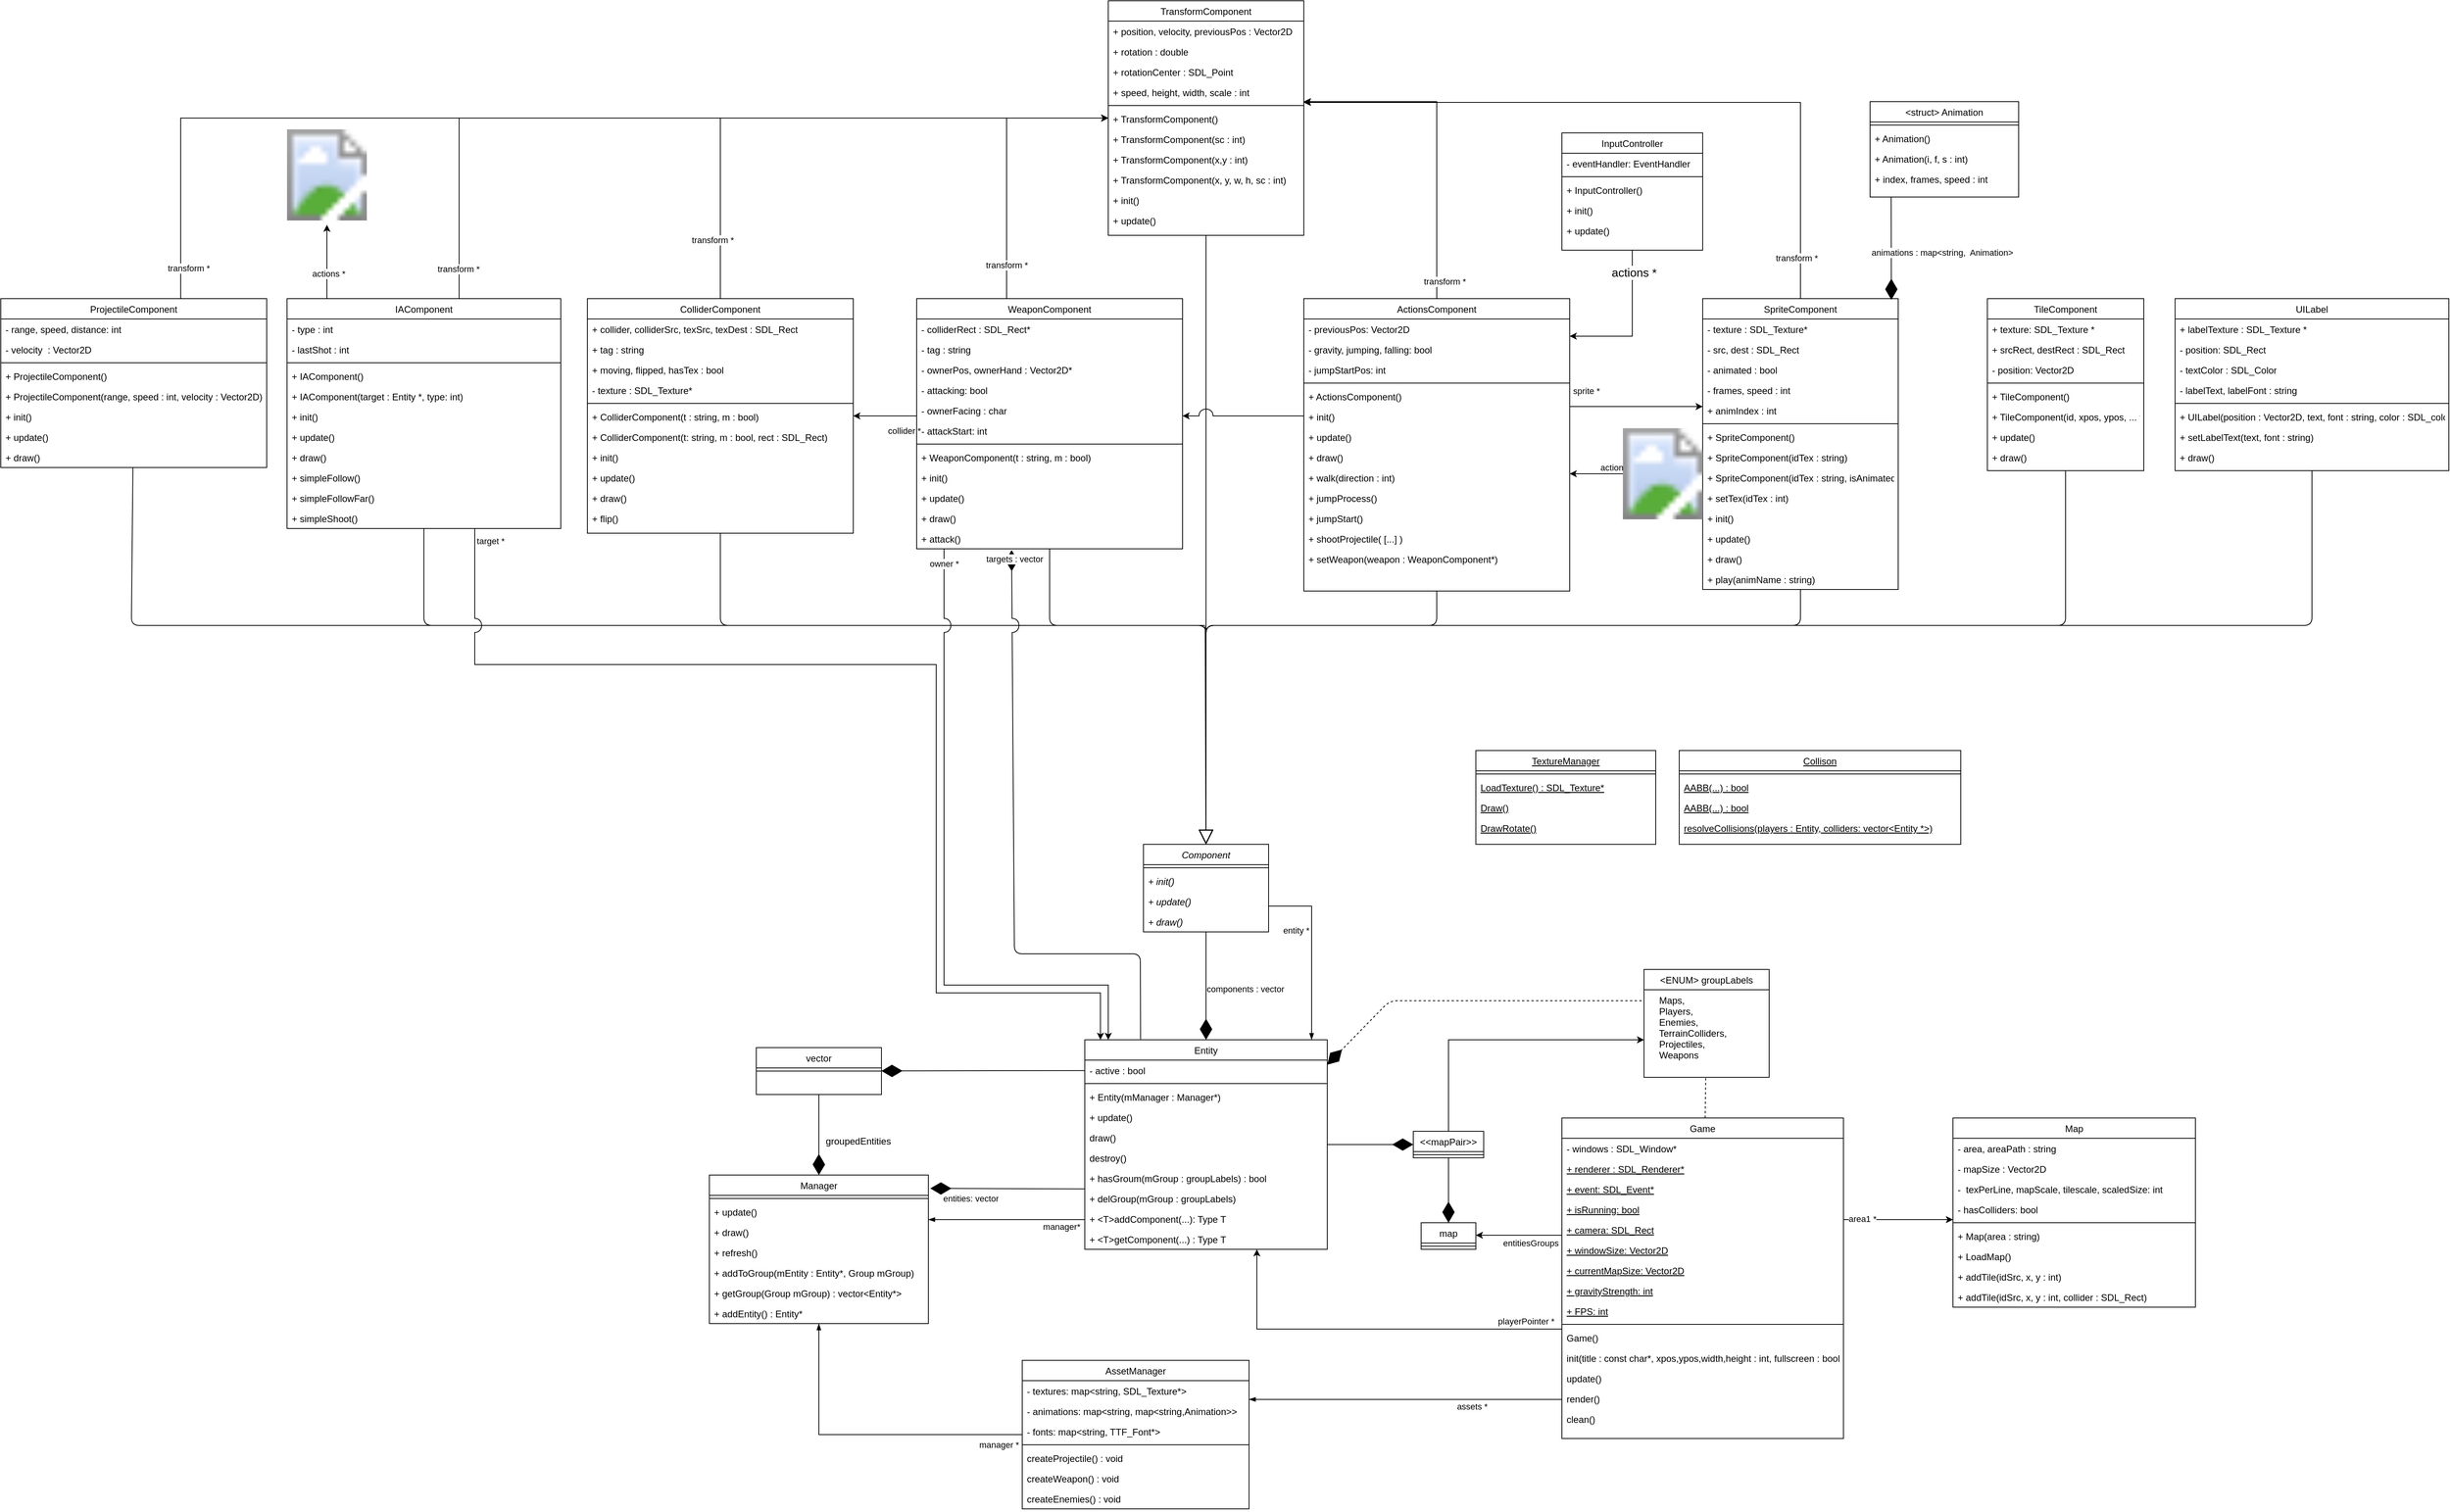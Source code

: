 <mxfile version="14.3.1" type="github">
  <diagram id="C5RBs43oDa-KdzZeNtuy" name="Page-1">
    <mxGraphModel dx="5209" dy="3077" grid="1" gridSize="10" guides="1" tooltips="1" connect="1" arrows="1" fold="1" page="1" pageScale="1" pageWidth="827" pageHeight="1169" math="0" shadow="0">
      <root>
        <mxCell id="WIyWlLk6GJQsqaUBKTNV-0" />
        <mxCell id="WIyWlLk6GJQsqaUBKTNV-1" parent="WIyWlLk6GJQsqaUBKTNV-0" />
        <mxCell id="th5yOO53ETZ3JEMIR0LH-46" style="edgeStyle=orthogonalEdgeStyle;rounded=0;orthogonalLoop=1;jettySize=auto;html=1;endArrow=blockThin;endFill=1;" parent="WIyWlLk6GJQsqaUBKTNV-1" source="th5yOO53ETZ3JEMIR0LH-0" target="th5yOO53ETZ3JEMIR0LH-40" edge="1">
          <mxGeometry relative="1" as="geometry">
            <Array as="points">
              <mxPoint x="126" y="620" />
              <mxPoint x="126" y="620" />
            </Array>
          </mxGeometry>
        </mxCell>
        <mxCell id="th5yOO53ETZ3JEMIR0LH-48" value="assets *" style="edgeLabel;html=1;align=center;verticalAlign=middle;resizable=0;points=[];" parent="th5yOO53ETZ3JEMIR0LH-46" vertex="1" connectable="0">
          <mxGeometry x="-0.193" relative="1" as="geometry">
            <mxPoint x="46.67" y="9" as="offset" />
          </mxGeometry>
        </mxCell>
        <mxCell id="5-TeF3djYb3yzFa6-7YK-39" style="edgeStyle=orthogonalEdgeStyle;rounded=0;orthogonalLoop=1;jettySize=auto;html=1;" parent="WIyWlLk6GJQsqaUBKTNV-1" source="th5yOO53ETZ3JEMIR0LH-0" target="5-TeF3djYb3yzFa6-7YK-27" edge="1">
          <mxGeometry relative="1" as="geometry">
            <Array as="points">
              <mxPoint x="786" y="390" />
              <mxPoint x="786" y="390" />
            </Array>
          </mxGeometry>
        </mxCell>
        <mxCell id="5-TeF3djYb3yzFa6-7YK-40" value="area1 *" style="edgeLabel;html=1;align=center;verticalAlign=middle;resizable=0;points=[];" parent="5-TeF3djYb3yzFa6-7YK-39" vertex="1" connectable="0">
          <mxGeometry x="0.326" y="-1" relative="1" as="geometry">
            <mxPoint x="-69.31" y="-2.03" as="offset" />
          </mxGeometry>
        </mxCell>
        <mxCell id="7QJ-Q_ZE0eL0XfJ_qtT2-7" style="edgeStyle=orthogonalEdgeStyle;rounded=0;orthogonalLoop=1;jettySize=auto;html=1;" parent="WIyWlLk6GJQsqaUBKTNV-1" source="th5yOO53ETZ3JEMIR0LH-0" target="7QJ-Q_ZE0eL0XfJ_qtT2-1" edge="1">
          <mxGeometry relative="1" as="geometry">
            <Array as="points">
              <mxPoint x="312" y="410" />
              <mxPoint x="312" y="410" />
            </Array>
          </mxGeometry>
        </mxCell>
        <mxCell id="7QJ-Q_ZE0eL0XfJ_qtT2-11" value="entitiesGroups" style="edgeLabel;html=1;align=center;verticalAlign=middle;resizable=0;points=[];" parent="7QJ-Q_ZE0eL0XfJ_qtT2-7" vertex="1" connectable="0">
          <mxGeometry x="-0.364" y="-1" relative="1" as="geometry">
            <mxPoint x="-5.14" y="10.97" as="offset" />
          </mxGeometry>
        </mxCell>
        <mxCell id="th5yOO53ETZ3JEMIR0LH-0" value="Game" style="swimlane;fontStyle=0;align=center;verticalAlign=top;childLayout=stackLayout;horizontal=1;startSize=26;horizontalStack=0;resizeParent=1;resizeLast=0;collapsible=1;marginBottom=0;rounded=0;shadow=0;strokeWidth=1;" parent="WIyWlLk6GJQsqaUBKTNV-1" vertex="1">
          <mxGeometry x="342" y="260" width="360" height="410" as="geometry">
            <mxRectangle x="130" y="380" width="160" height="26" as="alternateBounds" />
          </mxGeometry>
        </mxCell>
        <mxCell id="th5yOO53ETZ3JEMIR0LH-1" value="- windows : SDL_Window*" style="text;align=left;verticalAlign=top;spacingLeft=4;spacingRight=4;overflow=hidden;rotatable=0;points=[[0,0.5],[1,0.5]];portConstraint=eastwest;" parent="th5yOO53ETZ3JEMIR0LH-0" vertex="1">
          <mxGeometry y="26" width="360" height="26" as="geometry" />
        </mxCell>
        <mxCell id="th5yOO53ETZ3JEMIR0LH-2" value="+ renderer : SDL_Renderer*" style="text;align=left;verticalAlign=top;spacingLeft=4;spacingRight=4;overflow=hidden;rotatable=0;points=[[0,0.5],[1,0.5]];portConstraint=eastwest;rounded=0;shadow=0;html=0;fontStyle=4" parent="th5yOO53ETZ3JEMIR0LH-0" vertex="1">
          <mxGeometry y="52" width="360" height="26" as="geometry" />
        </mxCell>
        <mxCell id="th5yOO53ETZ3JEMIR0LH-15" value="+ event: SDL_Event*" style="text;align=left;verticalAlign=top;spacingLeft=4;spacingRight=4;overflow=hidden;rotatable=0;points=[[0,0.5],[1,0.5]];portConstraint=eastwest;rounded=0;shadow=0;html=0;fontStyle=4" parent="th5yOO53ETZ3JEMIR0LH-0" vertex="1">
          <mxGeometry y="78" width="360" height="26" as="geometry" />
        </mxCell>
        <mxCell id="th5yOO53ETZ3JEMIR0LH-17" value="+ isRunning: bool" style="text;align=left;verticalAlign=top;spacingLeft=4;spacingRight=4;overflow=hidden;rotatable=0;points=[[0,0.5],[1,0.5]];portConstraint=eastwest;rounded=0;shadow=0;html=0;fontStyle=4" parent="th5yOO53ETZ3JEMIR0LH-0" vertex="1">
          <mxGeometry y="104" width="360" height="26" as="geometry" />
        </mxCell>
        <mxCell id="th5yOO53ETZ3JEMIR0LH-18" value="+ camera: SDL_Rect" style="text;align=left;verticalAlign=top;spacingLeft=4;spacingRight=4;overflow=hidden;rotatable=0;points=[[0,0.5],[1,0.5]];portConstraint=eastwest;rounded=0;shadow=0;html=0;fontStyle=4" parent="th5yOO53ETZ3JEMIR0LH-0" vertex="1">
          <mxGeometry y="130" width="360" height="26" as="geometry" />
        </mxCell>
        <mxCell id="th5yOO53ETZ3JEMIR0LH-19" value="+ windowSize: Vector2D" style="text;align=left;verticalAlign=top;spacingLeft=4;spacingRight=4;overflow=hidden;rotatable=0;points=[[0,0.5],[1,0.5]];portConstraint=eastwest;rounded=0;shadow=0;html=0;fontStyle=4" parent="th5yOO53ETZ3JEMIR0LH-0" vertex="1">
          <mxGeometry y="156" width="360" height="26" as="geometry" />
        </mxCell>
        <mxCell id="th5yOO53ETZ3JEMIR0LH-20" value="+ currentMapSize: Vector2D" style="text;align=left;verticalAlign=top;spacingLeft=4;spacingRight=4;overflow=hidden;rotatable=0;points=[[0,0.5],[1,0.5]];portConstraint=eastwest;rounded=0;shadow=0;html=0;fontStyle=4" parent="th5yOO53ETZ3JEMIR0LH-0" vertex="1">
          <mxGeometry y="182" width="360" height="26" as="geometry" />
        </mxCell>
        <mxCell id="th5yOO53ETZ3JEMIR0LH-21" value="+ gravityStrength: int" style="text;align=left;verticalAlign=top;spacingLeft=4;spacingRight=4;overflow=hidden;rotatable=0;points=[[0,0.5],[1,0.5]];portConstraint=eastwest;rounded=0;shadow=0;html=0;fontStyle=4" parent="th5yOO53ETZ3JEMIR0LH-0" vertex="1">
          <mxGeometry y="208" width="360" height="26" as="geometry" />
        </mxCell>
        <mxCell id="th5yOO53ETZ3JEMIR0LH-22" value="+ FPS: int" style="text;align=left;verticalAlign=top;spacingLeft=4;spacingRight=4;overflow=hidden;rotatable=0;points=[[0,0.5],[1,0.5]];portConstraint=eastwest;rounded=0;shadow=0;html=0;fontStyle=4" parent="th5yOO53ETZ3JEMIR0LH-0" vertex="1">
          <mxGeometry y="234" width="360" height="26" as="geometry" />
        </mxCell>
        <mxCell id="th5yOO53ETZ3JEMIR0LH-3" value="" style="line;html=1;strokeWidth=1;align=left;verticalAlign=middle;spacingTop=-1;spacingLeft=3;spacingRight=3;rotatable=0;labelPosition=right;points=[];portConstraint=eastwest;" parent="th5yOO53ETZ3JEMIR0LH-0" vertex="1">
          <mxGeometry y="260" width="360" height="8" as="geometry" />
        </mxCell>
        <mxCell id="th5yOO53ETZ3JEMIR0LH-4" value="Game()" style="text;align=left;verticalAlign=top;spacingLeft=4;spacingRight=4;overflow=hidden;rotatable=0;points=[[0,0.5],[1,0.5]];portConstraint=eastwest;fontStyle=0" parent="th5yOO53ETZ3JEMIR0LH-0" vertex="1">
          <mxGeometry y="268" width="360" height="26" as="geometry" />
        </mxCell>
        <mxCell id="th5yOO53ETZ3JEMIR0LH-38" value="init(title : const char*, xpos,ypos,width,height : int, fullscreen : bool)&#xa;" style="text;align=left;verticalAlign=top;spacingLeft=4;spacingRight=4;overflow=hidden;rotatable=0;points=[[0,0.5],[1,0.5]];portConstraint=eastwest;" parent="th5yOO53ETZ3JEMIR0LH-0" vertex="1">
          <mxGeometry y="294" width="360" height="26" as="geometry" />
        </mxCell>
        <mxCell id="th5yOO53ETZ3JEMIR0LH-5" value="update()" style="text;align=left;verticalAlign=top;spacingLeft=4;spacingRight=4;overflow=hidden;rotatable=0;points=[[0,0.5],[1,0.5]];portConstraint=eastwest;" parent="th5yOO53ETZ3JEMIR0LH-0" vertex="1">
          <mxGeometry y="320" width="360" height="26" as="geometry" />
        </mxCell>
        <mxCell id="th5yOO53ETZ3JEMIR0LH-14" value="render()" style="text;align=left;verticalAlign=top;spacingLeft=4;spacingRight=4;overflow=hidden;rotatable=0;points=[[0,0.5],[1,0.5]];portConstraint=eastwest;" parent="th5yOO53ETZ3JEMIR0LH-0" vertex="1">
          <mxGeometry y="346" width="360" height="26" as="geometry" />
        </mxCell>
        <mxCell id="th5yOO53ETZ3JEMIR0LH-12" value="clean()" style="text;align=left;verticalAlign=top;spacingLeft=4;spacingRight=4;overflow=hidden;rotatable=0;points=[[0,0.5],[1,0.5]];portConstraint=eastwest;" parent="th5yOO53ETZ3JEMIR0LH-0" vertex="1">
          <mxGeometry y="372" width="360" height="26" as="geometry" />
        </mxCell>
        <mxCell id="th5yOO53ETZ3JEMIR0LH-53" style="edgeStyle=orthogonalEdgeStyle;rounded=0;orthogonalLoop=1;jettySize=auto;html=1;endArrow=blockThin;endFill=1;" parent="WIyWlLk6GJQsqaUBKTNV-1" source="th5yOO53ETZ3JEMIR0LH-24" target="th5yOO53ETZ3JEMIR0LH-50" edge="1">
          <mxGeometry relative="1" as="geometry">
            <Array as="points">
              <mxPoint x="-324" y="390" />
              <mxPoint x="-324" y="390" />
            </Array>
            <mxPoint x="-328" y="400" as="sourcePoint" />
          </mxGeometry>
        </mxCell>
        <mxCell id="th5yOO53ETZ3JEMIR0LH-54" value="manager*" style="edgeLabel;html=1;align=center;verticalAlign=middle;resizable=0;points=[];" parent="th5yOO53ETZ3JEMIR0LH-53" vertex="1" connectable="0">
          <mxGeometry x="0.354" y="-2" relative="1" as="geometry">
            <mxPoint x="105.43" y="10.97" as="offset" />
          </mxGeometry>
        </mxCell>
        <mxCell id="th5yOO53ETZ3JEMIR0LH-24" value="Entity" style="swimlane;fontStyle=0;align=center;verticalAlign=top;childLayout=stackLayout;horizontal=1;startSize=26;horizontalStack=0;resizeParent=1;resizeLast=0;collapsible=1;marginBottom=0;rounded=0;shadow=0;strokeWidth=1;" parent="WIyWlLk6GJQsqaUBKTNV-1" vertex="1">
          <mxGeometry x="-268" y="160" width="310" height="268" as="geometry">
            <mxRectangle x="130" y="380" width="160" height="26" as="alternateBounds" />
          </mxGeometry>
        </mxCell>
        <mxCell id="th5yOO53ETZ3JEMIR0LH-55" value="- active : bool" style="text;align=left;verticalAlign=top;spacingLeft=4;spacingRight=4;overflow=hidden;rotatable=0;points=[[0,0.5],[1,0.5]];portConstraint=eastwest;" parent="th5yOO53ETZ3JEMIR0LH-24" vertex="1">
          <mxGeometry y="26" width="310" height="26" as="geometry" />
        </mxCell>
        <mxCell id="th5yOO53ETZ3JEMIR0LH-27" value="" style="line;html=1;strokeWidth=1;align=left;verticalAlign=middle;spacingTop=-1;spacingLeft=3;spacingRight=3;rotatable=0;labelPosition=right;points=[];portConstraint=eastwest;" parent="th5yOO53ETZ3JEMIR0LH-24" vertex="1">
          <mxGeometry y="52" width="310" height="8" as="geometry" />
        </mxCell>
        <mxCell id="th5yOO53ETZ3JEMIR0LH-68" value="+ Entity(mManager : Manager*)" style="text;align=left;verticalAlign=top;spacingLeft=4;spacingRight=4;overflow=hidden;rotatable=0;points=[[0,0.5],[1,0.5]];portConstraint=eastwest;fontStyle=0" parent="th5yOO53ETZ3JEMIR0LH-24" vertex="1">
          <mxGeometry y="60" width="310" height="26" as="geometry" />
        </mxCell>
        <mxCell id="th5yOO53ETZ3JEMIR0LH-70" value="+ update()" style="text;align=left;verticalAlign=top;spacingLeft=4;spacingRight=4;overflow=hidden;rotatable=0;points=[[0,0.5],[1,0.5]];portConstraint=eastwest;" parent="th5yOO53ETZ3JEMIR0LH-24" vertex="1">
          <mxGeometry y="86" width="310" height="26" as="geometry" />
        </mxCell>
        <mxCell id="th5yOO53ETZ3JEMIR0LH-71" value="draw()" style="text;align=left;verticalAlign=top;spacingLeft=4;spacingRight=4;overflow=hidden;rotatable=0;points=[[0,0.5],[1,0.5]];portConstraint=eastwest;" parent="th5yOO53ETZ3JEMIR0LH-24" vertex="1">
          <mxGeometry y="112" width="310" height="26" as="geometry" />
        </mxCell>
        <mxCell id="th5yOO53ETZ3JEMIR0LH-72" value="destroy()" style="text;align=left;verticalAlign=top;spacingLeft=4;spacingRight=4;overflow=hidden;rotatable=0;points=[[0,0.5],[1,0.5]];portConstraint=eastwest;" parent="th5yOO53ETZ3JEMIR0LH-24" vertex="1">
          <mxGeometry y="138" width="310" height="26" as="geometry" />
        </mxCell>
        <mxCell id="th5yOO53ETZ3JEMIR0LH-74" value="+ hasGroum(mGroup : groupLabels) : bool&#xa;" style="text;align=left;verticalAlign=top;spacingLeft=4;spacingRight=4;overflow=hidden;rotatable=0;points=[[0,0.5],[1,0.5]];portConstraint=eastwest;" parent="th5yOO53ETZ3JEMIR0LH-24" vertex="1">
          <mxGeometry y="164" width="310" height="26" as="geometry" />
        </mxCell>
        <mxCell id="th5yOO53ETZ3JEMIR0LH-73" value="+ delGroup(mGroup : groupLabels)&#xa;" style="text;align=left;verticalAlign=top;spacingLeft=4;spacingRight=4;overflow=hidden;rotatable=0;points=[[0,0.5],[1,0.5]];portConstraint=eastwest;" parent="th5yOO53ETZ3JEMIR0LH-24" vertex="1">
          <mxGeometry y="190" width="310" height="26" as="geometry" />
        </mxCell>
        <mxCell id="th5yOO53ETZ3JEMIR0LH-75" value="+ &lt;T&gt;addComponent(...): Type T&#xa;" style="text;align=left;verticalAlign=top;spacingLeft=4;spacingRight=4;overflow=hidden;rotatable=0;points=[[0,0.5],[1,0.5]];portConstraint=eastwest;" parent="th5yOO53ETZ3JEMIR0LH-24" vertex="1">
          <mxGeometry y="216" width="310" height="26" as="geometry" />
        </mxCell>
        <mxCell id="th5yOO53ETZ3JEMIR0LH-76" value="+ &lt;T&gt;getComponent(...) : Type T&#xa;" style="text;align=left;verticalAlign=top;spacingLeft=4;spacingRight=4;overflow=hidden;rotatable=0;points=[[0,0.5],[1,0.5]];portConstraint=eastwest;" parent="th5yOO53ETZ3JEMIR0LH-24" vertex="1">
          <mxGeometry y="242" width="310" height="26" as="geometry" />
        </mxCell>
        <mxCell id="th5yOO53ETZ3JEMIR0LH-30" style="edgeStyle=orthogonalEdgeStyle;rounded=0;orthogonalLoop=1;jettySize=auto;html=1;" parent="WIyWlLk6GJQsqaUBKTNV-1" source="th5yOO53ETZ3JEMIR0LH-0" target="th5yOO53ETZ3JEMIR0LH-24" edge="1">
          <mxGeometry relative="1" as="geometry">
            <mxPoint x="-138" y="410" as="targetPoint" />
            <Array as="points">
              <mxPoint x="-48" y="530" />
            </Array>
          </mxGeometry>
        </mxCell>
        <mxCell id="th5yOO53ETZ3JEMIR0LH-31" value="playerPointer *" style="edgeLabel;html=1;align=center;verticalAlign=middle;resizable=0;points=[];" parent="th5yOO53ETZ3JEMIR0LH-30" vertex="1" connectable="0">
          <mxGeometry x="-0.319" y="5" relative="1" as="geometry">
            <mxPoint x="121.14" y="-15.0" as="offset" />
          </mxGeometry>
        </mxCell>
        <mxCell id="th5yOO53ETZ3JEMIR0LH-32" value="&lt;ENUM&gt; groupLabels" style="swimlane;fontStyle=0;align=center;verticalAlign=top;childLayout=stackLayout;horizontal=1;startSize=26;horizontalStack=0;resizeParent=1;resizeLast=0;collapsible=1;marginBottom=0;rounded=0;shadow=0;strokeWidth=1;" parent="WIyWlLk6GJQsqaUBKTNV-1" vertex="1">
          <mxGeometry x="447" y="70" width="160" height="138" as="geometry">
            <mxRectangle x="130" y="380" width="160" height="26" as="alternateBounds" />
          </mxGeometry>
        </mxCell>
        <mxCell id="th5yOO53ETZ3JEMIR0LH-36" value="    Maps,&#xa;    Players,&#xa;    Enemies,&#xa;    TerrainColliders,&#xa;    Projectiles,&#xa;    Weapons" style="text;strokeColor=none;fillColor=none;align=left;verticalAlign=top;spacingLeft=4;spacingRight=4;overflow=hidden;rotatable=0;points=[[0,0.5],[1,0.5]];portConstraint=eastwest;" parent="th5yOO53ETZ3JEMIR0LH-32" vertex="1">
          <mxGeometry y="26" width="160" height="94" as="geometry" />
        </mxCell>
        <mxCell id="th5yOO53ETZ3JEMIR0LH-39" value="" style="html=1;verticalAlign=bottom;endArrow=none;dashed=1;endSize=8;endFill=0;" parent="WIyWlLk6GJQsqaUBKTNV-1" source="th5yOO53ETZ3JEMIR0LH-0" target="th5yOO53ETZ3JEMIR0LH-32" edge="1">
          <mxGeometry relative="1" as="geometry">
            <mxPoint x="262" y="230" as="sourcePoint" />
            <mxPoint x="182" y="230" as="targetPoint" />
          </mxGeometry>
        </mxCell>
        <mxCell id="th5yOO53ETZ3JEMIR0LH-40" value="AssetManager" style="swimlane;fontStyle=0;align=center;verticalAlign=top;childLayout=stackLayout;horizontal=1;startSize=26;horizontalStack=0;resizeParent=1;resizeLast=0;collapsible=1;marginBottom=0;rounded=0;shadow=0;strokeWidth=1;" parent="WIyWlLk6GJQsqaUBKTNV-1" vertex="1">
          <mxGeometry x="-348" y="570" width="290" height="190" as="geometry">
            <mxRectangle x="130" y="380" width="160" height="26" as="alternateBounds" />
          </mxGeometry>
        </mxCell>
        <mxCell id="th5yOO53ETZ3JEMIR0LH-99" value="- textures: map&lt;string, SDL_Texture*&gt;" style="text;align=left;verticalAlign=top;spacingLeft=4;spacingRight=4;overflow=hidden;rotatable=0;points=[[0,0.5],[1,0.5]];portConstraint=eastwest;" parent="th5yOO53ETZ3JEMIR0LH-40" vertex="1">
          <mxGeometry y="26" width="290" height="26" as="geometry" />
        </mxCell>
        <mxCell id="th5yOO53ETZ3JEMIR0LH-100" value="- animations: map&lt;string, map&lt;string,Animation&gt;&gt;" style="text;align=left;verticalAlign=top;spacingLeft=4;spacingRight=4;overflow=hidden;rotatable=0;points=[[0,0.5],[1,0.5]];portConstraint=eastwest;" parent="th5yOO53ETZ3JEMIR0LH-40" vertex="1">
          <mxGeometry y="52" width="290" height="26" as="geometry" />
        </mxCell>
        <mxCell id="th5yOO53ETZ3JEMIR0LH-101" value="- fonts: map&lt;string, TTF_Font*&gt;" style="text;align=left;verticalAlign=top;spacingLeft=4;spacingRight=4;overflow=hidden;rotatable=0;points=[[0,0.5],[1,0.5]];portConstraint=eastwest;" parent="th5yOO53ETZ3JEMIR0LH-40" vertex="1">
          <mxGeometry y="78" width="290" height="26" as="geometry" />
        </mxCell>
        <mxCell id="th5yOO53ETZ3JEMIR0LH-43" value="" style="line;html=1;strokeWidth=1;align=left;verticalAlign=middle;spacingTop=-1;spacingLeft=3;spacingRight=3;rotatable=0;labelPosition=right;points=[];portConstraint=eastwest;" parent="th5yOO53ETZ3JEMIR0LH-40" vertex="1">
          <mxGeometry y="104" width="290" height="8" as="geometry" />
        </mxCell>
        <mxCell id="th5yOO53ETZ3JEMIR0LH-96" value="createProjectile() : void" style="text;align=left;verticalAlign=top;spacingLeft=4;spacingRight=4;overflow=hidden;rotatable=0;points=[[0,0.5],[1,0.5]];portConstraint=eastwest;" parent="th5yOO53ETZ3JEMIR0LH-40" vertex="1">
          <mxGeometry y="112" width="290" height="26" as="geometry" />
        </mxCell>
        <mxCell id="th5yOO53ETZ3JEMIR0LH-97" value="createWeapon() : void" style="text;align=left;verticalAlign=top;spacingLeft=4;spacingRight=4;overflow=hidden;rotatable=0;points=[[0,0.5],[1,0.5]];portConstraint=eastwest;" parent="th5yOO53ETZ3JEMIR0LH-40" vertex="1">
          <mxGeometry y="138" width="290" height="26" as="geometry" />
        </mxCell>
        <mxCell id="th5yOO53ETZ3JEMIR0LH-98" value="createEnemies() : void" style="text;align=left;verticalAlign=top;spacingLeft=4;spacingRight=4;overflow=hidden;rotatable=0;points=[[0,0.5],[1,0.5]];portConstraint=eastwest;" parent="th5yOO53ETZ3JEMIR0LH-40" vertex="1">
          <mxGeometry y="164" width="290" height="26" as="geometry" />
        </mxCell>
        <mxCell id="th5yOO53ETZ3JEMIR0LH-50" value="Manager" style="swimlane;fontStyle=0;align=center;verticalAlign=top;childLayout=stackLayout;horizontal=1;startSize=26;horizontalStack=0;resizeParent=1;resizeLast=0;collapsible=1;marginBottom=0;rounded=0;shadow=0;strokeWidth=1;" parent="WIyWlLk6GJQsqaUBKTNV-1" vertex="1">
          <mxGeometry x="-748" y="333" width="280" height="190" as="geometry">
            <mxRectangle x="130" y="380" width="160" height="26" as="alternateBounds" />
          </mxGeometry>
        </mxCell>
        <mxCell id="th5yOO53ETZ3JEMIR0LH-52" value="" style="line;html=1;strokeWidth=1;align=left;verticalAlign=middle;spacingTop=-1;spacingLeft=3;spacingRight=3;rotatable=0;labelPosition=right;points=[];portConstraint=eastwest;" parent="th5yOO53ETZ3JEMIR0LH-50" vertex="1">
          <mxGeometry y="26" width="280" height="8" as="geometry" />
        </mxCell>
        <mxCell id="th5yOO53ETZ3JEMIR0LH-87" value="+ update()" style="text;align=left;verticalAlign=top;spacingLeft=4;spacingRight=4;overflow=hidden;rotatable=0;points=[[0,0.5],[1,0.5]];portConstraint=eastwest;fontStyle=0" parent="th5yOO53ETZ3JEMIR0LH-50" vertex="1">
          <mxGeometry y="34" width="280" height="26" as="geometry" />
        </mxCell>
        <mxCell id="th5yOO53ETZ3JEMIR0LH-88" value="+ draw()" style="text;align=left;verticalAlign=top;spacingLeft=4;spacingRight=4;overflow=hidden;rotatable=0;points=[[0,0.5],[1,0.5]];portConstraint=eastwest;fontStyle=0" parent="th5yOO53ETZ3JEMIR0LH-50" vertex="1">
          <mxGeometry y="60" width="280" height="26" as="geometry" />
        </mxCell>
        <mxCell id="th5yOO53ETZ3JEMIR0LH-89" value="+ refresh()" style="text;align=left;verticalAlign=top;spacingLeft=4;spacingRight=4;overflow=hidden;rotatable=0;points=[[0,0.5],[1,0.5]];portConstraint=eastwest;fontStyle=0" parent="th5yOO53ETZ3JEMIR0LH-50" vertex="1">
          <mxGeometry y="86" width="280" height="26" as="geometry" />
        </mxCell>
        <mxCell id="th5yOO53ETZ3JEMIR0LH-90" value="+ addToGroup(mEntity : Entity*, Group mGroup)" style="text;align=left;verticalAlign=top;spacingLeft=4;spacingRight=4;overflow=hidden;rotatable=0;points=[[0,0.5],[1,0.5]];portConstraint=eastwest;fontStyle=0" parent="th5yOO53ETZ3JEMIR0LH-50" vertex="1">
          <mxGeometry y="112" width="280" height="26" as="geometry" />
        </mxCell>
        <mxCell id="th5yOO53ETZ3JEMIR0LH-91" value="+ getGroup(Group mGroup) : vector&lt;Entity*&gt;" style="text;align=left;verticalAlign=top;spacingLeft=4;spacingRight=4;overflow=hidden;rotatable=0;points=[[0,0.5],[1,0.5]];portConstraint=eastwest;fontStyle=0" parent="th5yOO53ETZ3JEMIR0LH-50" vertex="1">
          <mxGeometry y="138" width="280" height="26" as="geometry" />
        </mxCell>
        <mxCell id="th5yOO53ETZ3JEMIR0LH-92" value="+ addEntity() : Entity*" style="text;align=left;verticalAlign=top;spacingLeft=4;spacingRight=4;overflow=hidden;rotatable=0;points=[[0,0.5],[1,0.5]];portConstraint=eastwest;fontStyle=0" parent="th5yOO53ETZ3JEMIR0LH-50" vertex="1">
          <mxGeometry y="164" width="280" height="26" as="geometry" />
        </mxCell>
        <mxCell id="th5yOO53ETZ3JEMIR0LH-63" style="edgeStyle=orthogonalEdgeStyle;rounded=0;orthogonalLoop=1;jettySize=auto;html=1;endArrow=blockThin;endFill=1;" parent="WIyWlLk6GJQsqaUBKTNV-1" source="th5yOO53ETZ3JEMIR0LH-56" target="th5yOO53ETZ3JEMIR0LH-24" edge="1">
          <mxGeometry relative="1" as="geometry">
            <mxPoint x="62" y="-40" as="sourcePoint" />
            <Array as="points">
              <mxPoint x="22" y="-11" />
            </Array>
          </mxGeometry>
        </mxCell>
        <mxCell id="th5yOO53ETZ3JEMIR0LH-64" value="entity *" style="edgeLabel;html=1;align=center;verticalAlign=middle;resizable=0;points=[];" parent="th5yOO53ETZ3JEMIR0LH-63" vertex="1" connectable="0">
          <mxGeometry x="-0.684" y="1" relative="1" as="geometry">
            <mxPoint x="-1" y="32" as="offset" />
          </mxGeometry>
        </mxCell>
        <mxCell id="th5yOO53ETZ3JEMIR0LH-56" value="Component" style="swimlane;fontStyle=2;align=center;verticalAlign=top;childLayout=stackLayout;horizontal=1;startSize=26;horizontalStack=0;resizeParent=1;resizeLast=0;collapsible=1;marginBottom=0;rounded=0;shadow=0;strokeWidth=1;" parent="WIyWlLk6GJQsqaUBKTNV-1" vertex="1">
          <mxGeometry x="-193" y="-90" width="160" height="112" as="geometry">
            <mxRectangle x="130" y="380" width="160" height="26" as="alternateBounds" />
          </mxGeometry>
        </mxCell>
        <mxCell id="th5yOO53ETZ3JEMIR0LH-58" value="" style="line;html=1;strokeWidth=1;align=left;verticalAlign=middle;spacingTop=-1;spacingLeft=3;spacingRight=3;rotatable=0;labelPosition=right;points=[];portConstraint=eastwest;" parent="th5yOO53ETZ3JEMIR0LH-56" vertex="1">
          <mxGeometry y="26" width="160" height="8" as="geometry" />
        </mxCell>
        <mxCell id="th5yOO53ETZ3JEMIR0LH-65" value="+ init()" style="text;align=left;verticalAlign=top;spacingLeft=4;spacingRight=4;overflow=hidden;rotatable=0;points=[[0,0.5],[1,0.5]];portConstraint=eastwest;fontStyle=2" parent="th5yOO53ETZ3JEMIR0LH-56" vertex="1">
          <mxGeometry y="34" width="160" height="26" as="geometry" />
        </mxCell>
        <mxCell id="th5yOO53ETZ3JEMIR0LH-67" value="+ update()" style="text;align=left;verticalAlign=top;spacingLeft=4;spacingRight=4;overflow=hidden;rotatable=0;points=[[0,0.5],[1,0.5]];portConstraint=eastwest;fontStyle=2" parent="th5yOO53ETZ3JEMIR0LH-56" vertex="1">
          <mxGeometry y="60" width="160" height="26" as="geometry" />
        </mxCell>
        <mxCell id="th5yOO53ETZ3JEMIR0LH-66" value="+ draw()" style="text;align=left;verticalAlign=top;spacingLeft=4;spacingRight=4;overflow=hidden;rotatable=0;points=[[0,0.5],[1,0.5]];portConstraint=eastwest;fontStyle=2" parent="th5yOO53ETZ3JEMIR0LH-56" vertex="1">
          <mxGeometry y="86" width="160" height="26" as="geometry" />
        </mxCell>
        <mxCell id="th5yOO53ETZ3JEMIR0LH-61" value="" style="endArrow=diamondThin;endFill=1;endSize=24;html=1;" parent="WIyWlLk6GJQsqaUBKTNV-1" source="th5yOO53ETZ3JEMIR0LH-56" target="th5yOO53ETZ3JEMIR0LH-24" edge="1">
          <mxGeometry width="160" relative="1" as="geometry">
            <mxPoint x="-388" y="140" as="sourcePoint" />
            <mxPoint x="-228" y="140" as="targetPoint" />
          </mxGeometry>
        </mxCell>
        <mxCell id="th5yOO53ETZ3JEMIR0LH-62" value="components : vector " style="edgeLabel;html=1;align=center;verticalAlign=middle;resizable=0;points=[];" parent="th5yOO53ETZ3JEMIR0LH-61" vertex="1" connectable="0">
          <mxGeometry x="-0.412" y="4" relative="1" as="geometry">
            <mxPoint x="46" y="32" as="offset" />
          </mxGeometry>
        </mxCell>
        <mxCell id="th5yOO53ETZ3JEMIR0LH-77" value="" style="endArrow=diamondThin;endFill=1;endSize=24;html=1;entryX=1.009;entryY=0.09;entryDx=0;entryDy=0;entryPerimeter=0;exitX=-0.001;exitY=0.027;exitDx=0;exitDy=0;exitPerimeter=0;" parent="WIyWlLk6GJQsqaUBKTNV-1" source="th5yOO53ETZ3JEMIR0LH-73" target="th5yOO53ETZ3JEMIR0LH-50" edge="1">
          <mxGeometry width="160" relative="1" as="geometry">
            <mxPoint x="-268" y="416.206" as="sourcePoint" />
            <mxPoint x="-468" y="252" as="targetPoint" />
            <Array as="points" />
          </mxGeometry>
        </mxCell>
        <mxCell id="th5yOO53ETZ3JEMIR0LH-78" value="entities: vector " style="edgeLabel;html=1;align=center;verticalAlign=middle;resizable=0;points=[];" parent="th5yOO53ETZ3JEMIR0LH-77" vertex="1" connectable="0">
          <mxGeometry x="-0.412" y="4" relative="1" as="geometry">
            <mxPoint x="-88.31" y="8.48" as="offset" />
          </mxGeometry>
        </mxCell>
        <mxCell id="th5yOO53ETZ3JEMIR0LH-80" value="vector" style="swimlane;fontStyle=0;align=center;verticalAlign=top;childLayout=stackLayout;horizontal=1;startSize=26;horizontalStack=0;resizeParent=1;resizeLast=0;collapsible=1;marginBottom=0;rounded=0;shadow=0;strokeWidth=1;" parent="WIyWlLk6GJQsqaUBKTNV-1" vertex="1">
          <mxGeometry x="-688" y="170" width="160" height="60" as="geometry">
            <mxRectangle x="130" y="380" width="160" height="26" as="alternateBounds" />
          </mxGeometry>
        </mxCell>
        <mxCell id="th5yOO53ETZ3JEMIR0LH-81" value="" style="line;html=1;strokeWidth=1;align=left;verticalAlign=middle;spacingTop=-1;spacingLeft=3;spacingRight=3;rotatable=0;labelPosition=right;points=[];portConstraint=eastwest;" parent="th5yOO53ETZ3JEMIR0LH-80" vertex="1">
          <mxGeometry y="26" width="160" height="8" as="geometry" />
        </mxCell>
        <mxCell id="th5yOO53ETZ3JEMIR0LH-82" value="" style="endArrow=diamondThin;endFill=1;endSize=24;html=1;" parent="WIyWlLk6GJQsqaUBKTNV-1" source="th5yOO53ETZ3JEMIR0LH-80" target="th5yOO53ETZ3JEMIR0LH-50" edge="1">
          <mxGeometry width="160" relative="1" as="geometry">
            <mxPoint x="-258" y="487.438" as="sourcePoint" />
            <mxPoint x="-548" y="471" as="targetPoint" />
          </mxGeometry>
        </mxCell>
        <mxCell id="th5yOO53ETZ3JEMIR0LH-84" value="" style="endArrow=diamondThin;endFill=1;endSize=24;html=1;" parent="WIyWlLk6GJQsqaUBKTNV-1" source="th5yOO53ETZ3JEMIR0LH-55" target="th5yOO53ETZ3JEMIR0LH-80" edge="1">
          <mxGeometry width="160" relative="1" as="geometry">
            <mxPoint x="-218" y="160" as="sourcePoint" />
            <mxPoint x="-458" y="60" as="targetPoint" />
          </mxGeometry>
        </mxCell>
        <mxCell id="th5yOO53ETZ3JEMIR0LH-86" value="" style="endArrow=diamondThin;endFill=1;endSize=24;html=1;dashed=1;entryX=1;entryY=0.224;entryDx=0;entryDy=0;entryPerimeter=0;" parent="WIyWlLk6GJQsqaUBKTNV-1" target="th5yOO53ETZ3JEMIR0LH-55" edge="1">
          <mxGeometry width="160" relative="1" as="geometry">
            <mxPoint x="444" y="110" as="sourcePoint" />
            <mxPoint x="302" y="190" as="targetPoint" />
            <Array as="points">
              <mxPoint x="122" y="110" />
            </Array>
          </mxGeometry>
        </mxCell>
        <mxCell id="th5yOO53ETZ3JEMIR0LH-94" style="edgeStyle=orthogonalEdgeStyle;rounded=0;orthogonalLoop=1;jettySize=auto;html=1;endArrow=blockThin;endFill=1;" parent="WIyWlLk6GJQsqaUBKTNV-1" source="th5yOO53ETZ3JEMIR0LH-40" target="th5yOO53ETZ3JEMIR0LH-50" edge="1">
          <mxGeometry relative="1" as="geometry">
            <mxPoint x="-308" y="735.999" as="sourcePoint" />
            <mxPoint x="-518" y="709.999" as="targetPoint" />
          </mxGeometry>
        </mxCell>
        <mxCell id="th5yOO53ETZ3JEMIR0LH-95" value="manager *" style="edgeLabel;html=1;align=center;verticalAlign=middle;resizable=0;points=[];" parent="th5yOO53ETZ3JEMIR0LH-94" vertex="1" connectable="0">
          <mxGeometry x="0.354" y="-2" relative="1" as="geometry">
            <mxPoint x="228" y="25.0" as="offset" />
          </mxGeometry>
        </mxCell>
        <mxCell id="th5yOO53ETZ3JEMIR0LH-102" value="Collison" style="swimlane;fontStyle=4;align=center;verticalAlign=top;childLayout=stackLayout;horizontal=1;startSize=26;horizontalStack=0;resizeParent=1;resizeLast=0;collapsible=1;marginBottom=0;rounded=0;shadow=0;strokeWidth=1;" parent="WIyWlLk6GJQsqaUBKTNV-1" vertex="1">
          <mxGeometry x="492" y="-210" width="360" height="120" as="geometry">
            <mxRectangle x="130" y="380" width="160" height="26" as="alternateBounds" />
          </mxGeometry>
        </mxCell>
        <mxCell id="th5yOO53ETZ3JEMIR0LH-104" value="" style="line;html=1;strokeWidth=1;align=left;verticalAlign=middle;spacingTop=-1;spacingLeft=3;spacingRight=3;rotatable=0;labelPosition=right;points=[];portConstraint=eastwest;" parent="th5yOO53ETZ3JEMIR0LH-102" vertex="1">
          <mxGeometry y="26" width="360" height="8" as="geometry" />
        </mxCell>
        <mxCell id="th5yOO53ETZ3JEMIR0LH-106" value="AABB(...) : bool" style="text;align=left;verticalAlign=top;spacingLeft=4;spacingRight=4;overflow=hidden;rotatable=0;points=[[0,0.5],[1,0.5]];portConstraint=eastwest;fontStyle=4" parent="th5yOO53ETZ3JEMIR0LH-102" vertex="1">
          <mxGeometry y="34" width="360" height="26" as="geometry" />
        </mxCell>
        <mxCell id="th5yOO53ETZ3JEMIR0LH-113" value="AABB(...) : bool" style="text;align=left;verticalAlign=top;spacingLeft=4;spacingRight=4;overflow=hidden;rotatable=0;points=[[0,0.5],[1,0.5]];portConstraint=eastwest;fontStyle=4" parent="th5yOO53ETZ3JEMIR0LH-102" vertex="1">
          <mxGeometry y="60" width="360" height="26" as="geometry" />
        </mxCell>
        <mxCell id="th5yOO53ETZ3JEMIR0LH-114" value="resolveCollisions(players : Entity, colliders: vector&lt;Entity *&gt;)" style="text;align=left;verticalAlign=top;spacingLeft=4;spacingRight=4;overflow=hidden;rotatable=0;points=[[0,0.5],[1,0.5]];portConstraint=eastwest;fontStyle=4" parent="th5yOO53ETZ3JEMIR0LH-102" vertex="1">
          <mxGeometry y="86" width="360" height="26" as="geometry" />
        </mxCell>
        <mxCell id="th5yOO53ETZ3JEMIR0LH-115" value="TextureManager" style="swimlane;fontStyle=4;align=center;verticalAlign=top;childLayout=stackLayout;horizontal=1;startSize=26;horizontalStack=0;resizeParent=1;resizeLast=0;collapsible=1;marginBottom=0;rounded=0;shadow=0;strokeWidth=1;" parent="WIyWlLk6GJQsqaUBKTNV-1" vertex="1">
          <mxGeometry x="232" y="-210" width="230" height="120" as="geometry">
            <mxRectangle x="130" y="380" width="160" height="26" as="alternateBounds" />
          </mxGeometry>
        </mxCell>
        <mxCell id="th5yOO53ETZ3JEMIR0LH-116" value="" style="line;html=1;strokeWidth=1;align=left;verticalAlign=middle;spacingTop=-1;spacingLeft=3;spacingRight=3;rotatable=0;labelPosition=right;points=[];portConstraint=eastwest;" parent="th5yOO53ETZ3JEMIR0LH-115" vertex="1">
          <mxGeometry y="26" width="230" height="8" as="geometry" />
        </mxCell>
        <mxCell id="th5yOO53ETZ3JEMIR0LH-117" value="LoadTexture() : SDL_Texture*" style="text;align=left;verticalAlign=top;spacingLeft=4;spacingRight=4;overflow=hidden;rotatable=0;points=[[0,0.5],[1,0.5]];portConstraint=eastwest;fontStyle=4" parent="th5yOO53ETZ3JEMIR0LH-115" vertex="1">
          <mxGeometry y="34" width="230" height="26" as="geometry" />
        </mxCell>
        <mxCell id="th5yOO53ETZ3JEMIR0LH-118" value="Draw()" style="text;align=left;verticalAlign=top;spacingLeft=4;spacingRight=4;overflow=hidden;rotatable=0;points=[[0,0.5],[1,0.5]];portConstraint=eastwest;fontStyle=4" parent="th5yOO53ETZ3JEMIR0LH-115" vertex="1">
          <mxGeometry y="60" width="230" height="26" as="geometry" />
        </mxCell>
        <mxCell id="th5yOO53ETZ3JEMIR0LH-119" value="DrawRotate()" style="text;align=left;verticalAlign=top;spacingLeft=4;spacingRight=4;overflow=hidden;rotatable=0;points=[[0,0.5],[1,0.5]];portConstraint=eastwest;fontStyle=4" parent="th5yOO53ETZ3JEMIR0LH-115" vertex="1">
          <mxGeometry y="86" width="230" height="26" as="geometry" />
        </mxCell>
        <mxCell id="p8qPXEf4PS3Dpe8iqj9y-2" value="groupedEntities " style="text;html=1;align=center;verticalAlign=middle;resizable=0;points=[];autosize=1;" parent="WIyWlLk6GJQsqaUBKTNV-1" vertex="1">
          <mxGeometry x="-608" y="280" width="100" height="20" as="geometry" />
        </mxCell>
        <mxCell id="p8qPXEf4PS3Dpe8iqj9y-8" value="TransformComponent" style="swimlane;fontStyle=0;align=center;verticalAlign=top;childLayout=stackLayout;horizontal=1;startSize=26;horizontalStack=0;resizeParent=1;resizeLast=0;collapsible=1;marginBottom=0;rounded=0;shadow=0;strokeWidth=1;" parent="WIyWlLk6GJQsqaUBKTNV-1" vertex="1">
          <mxGeometry x="-238" y="-1169" width="250" height="300" as="geometry">
            <mxRectangle x="130" y="380" width="160" height="26" as="alternateBounds" />
          </mxGeometry>
        </mxCell>
        <mxCell id="p8qPXEf4PS3Dpe8iqj9y-9" value="+ position, velocity, previousPos  : Vector2D" style="text;align=left;verticalAlign=top;spacingLeft=4;spacingRight=4;overflow=hidden;rotatable=0;points=[[0,0.5],[1,0.5]];portConstraint=eastwest;" parent="p8qPXEf4PS3Dpe8iqj9y-8" vertex="1">
          <mxGeometry y="26" width="250" height="26" as="geometry" />
        </mxCell>
        <mxCell id="p8qPXEf4PS3Dpe8iqj9y-22" value="+ rotation : double" style="text;align=left;verticalAlign=top;spacingLeft=4;spacingRight=4;overflow=hidden;rotatable=0;points=[[0,0.5],[1,0.5]];portConstraint=eastwest;" parent="p8qPXEf4PS3Dpe8iqj9y-8" vertex="1">
          <mxGeometry y="52" width="250" height="26" as="geometry" />
        </mxCell>
        <mxCell id="p8qPXEf4PS3Dpe8iqj9y-23" value="+ rotationCenter : SDL_Point" style="text;align=left;verticalAlign=top;spacingLeft=4;spacingRight=4;overflow=hidden;rotatable=0;points=[[0,0.5],[1,0.5]];portConstraint=eastwest;" parent="p8qPXEf4PS3Dpe8iqj9y-8" vertex="1">
          <mxGeometry y="78" width="250" height="26" as="geometry" />
        </mxCell>
        <mxCell id="p8qPXEf4PS3Dpe8iqj9y-24" value="+ speed, height, width, scale : int" style="text;align=left;verticalAlign=top;spacingLeft=4;spacingRight=4;overflow=hidden;rotatable=0;points=[[0,0.5],[1,0.5]];portConstraint=eastwest;" parent="p8qPXEf4PS3Dpe8iqj9y-8" vertex="1">
          <mxGeometry y="104" width="250" height="26" as="geometry" />
        </mxCell>
        <mxCell id="p8qPXEf4PS3Dpe8iqj9y-10" value="" style="line;html=1;strokeWidth=1;align=left;verticalAlign=middle;spacingTop=-1;spacingLeft=3;spacingRight=3;rotatable=0;labelPosition=right;points=[];portConstraint=eastwest;" parent="p8qPXEf4PS3Dpe8iqj9y-8" vertex="1">
          <mxGeometry y="130" width="250" height="8" as="geometry" />
        </mxCell>
        <mxCell id="p8qPXEf4PS3Dpe8iqj9y-11" value="+ TransformComponent()" style="text;align=left;verticalAlign=top;spacingLeft=4;spacingRight=4;overflow=hidden;rotatable=0;points=[[0,0.5],[1,0.5]];portConstraint=eastwest;fontStyle=0" parent="p8qPXEf4PS3Dpe8iqj9y-8" vertex="1">
          <mxGeometry y="138" width="250" height="26" as="geometry" />
        </mxCell>
        <mxCell id="p8qPXEf4PS3Dpe8iqj9y-25" value="+ TransformComponent(sc : int)" style="text;align=left;verticalAlign=top;spacingLeft=4;spacingRight=4;overflow=hidden;rotatable=0;points=[[0,0.5],[1,0.5]];portConstraint=eastwest;fontStyle=0" parent="p8qPXEf4PS3Dpe8iqj9y-8" vertex="1">
          <mxGeometry y="164" width="250" height="26" as="geometry" />
        </mxCell>
        <mxCell id="p8qPXEf4PS3Dpe8iqj9y-26" value="+ TransformComponent(x,y : int)" style="text;align=left;verticalAlign=top;spacingLeft=4;spacingRight=4;overflow=hidden;rotatable=0;points=[[0,0.5],[1,0.5]];portConstraint=eastwest;fontStyle=0" parent="p8qPXEf4PS3Dpe8iqj9y-8" vertex="1">
          <mxGeometry y="190" width="250" height="26" as="geometry" />
        </mxCell>
        <mxCell id="p8qPXEf4PS3Dpe8iqj9y-27" value="+ TransformComponent(x, y, w, h, sc : int)" style="text;align=left;verticalAlign=top;spacingLeft=4;spacingRight=4;overflow=hidden;rotatable=0;points=[[0,0.5],[1,0.5]];portConstraint=eastwest;fontStyle=0" parent="p8qPXEf4PS3Dpe8iqj9y-8" vertex="1">
          <mxGeometry y="216" width="250" height="26" as="geometry" />
        </mxCell>
        <mxCell id="p8qPXEf4PS3Dpe8iqj9y-12" value="+ init()" style="text;align=left;verticalAlign=top;spacingLeft=4;spacingRight=4;overflow=hidden;rotatable=0;points=[[0,0.5],[1,0.5]];portConstraint=eastwest;" parent="p8qPXEf4PS3Dpe8iqj9y-8" vertex="1">
          <mxGeometry y="242" width="250" height="26" as="geometry" />
        </mxCell>
        <mxCell id="p8qPXEf4PS3Dpe8iqj9y-13" value="+ update()" style="text;align=left;verticalAlign=top;spacingLeft=4;spacingRight=4;overflow=hidden;rotatable=0;points=[[0,0.5],[1,0.5]];portConstraint=eastwest;" parent="p8qPXEf4PS3Dpe8iqj9y-8" vertex="1">
          <mxGeometry y="268" width="250" height="26" as="geometry" />
        </mxCell>
        <mxCell id="p8qPXEf4PS3Dpe8iqj9y-20" value="" style="endArrow=block;endSize=16;endFill=0;html=1;" parent="WIyWlLk6GJQsqaUBKTNV-1" source="p8qPXEf4PS3Dpe8iqj9y-8" target="th5yOO53ETZ3JEMIR0LH-56" edge="1">
          <mxGeometry x="-0.06" y="43" width="160" relative="1" as="geometry">
            <mxPoint x="-188" y="-130" as="sourcePoint" />
            <mxPoint x="-28" y="-130" as="targetPoint" />
            <mxPoint y="1" as="offset" />
          </mxGeometry>
        </mxCell>
        <mxCell id="p8qPXEf4PS3Dpe8iqj9y-41" style="edgeStyle=orthogonalEdgeStyle;rounded=0;orthogonalLoop=1;jettySize=auto;html=1;startArrow=none;startFill=0;" parent="WIyWlLk6GJQsqaUBKTNV-1" source="p8qPXEf4PS3Dpe8iqj9y-28" target="p8qPXEf4PS3Dpe8iqj9y-8" edge="1">
          <mxGeometry relative="1" as="geometry">
            <Array as="points">
              <mxPoint x="647" y="-1039" />
            </Array>
          </mxGeometry>
        </mxCell>
        <mxCell id="vB8Np_NBV5jCZkLpVjF9-15" value="transform *" style="edgeLabel;html=1;align=center;verticalAlign=middle;resizable=0;points=[];" parent="p8qPXEf4PS3Dpe8iqj9y-41" vertex="1" connectable="0">
          <mxGeometry x="-0.829" y="3" relative="1" as="geometry">
            <mxPoint x="-2" y="24" as="offset" />
          </mxGeometry>
        </mxCell>
        <mxCell id="p8qPXEf4PS3Dpe8iqj9y-28" value="SpriteComponent" style="swimlane;fontStyle=0;align=center;verticalAlign=top;childLayout=stackLayout;horizontal=1;startSize=26;horizontalStack=0;resizeParent=1;resizeLast=0;collapsible=1;marginBottom=0;rounded=0;shadow=0;strokeWidth=1;" parent="WIyWlLk6GJQsqaUBKTNV-1" vertex="1">
          <mxGeometry x="522" y="-788" width="250" height="372" as="geometry">
            <mxRectangle x="130" y="380" width="160" height="26" as="alternateBounds" />
          </mxGeometry>
        </mxCell>
        <mxCell id="p8qPXEf4PS3Dpe8iqj9y-29" value="- texture : SDL_Texture*" style="text;align=left;verticalAlign=top;spacingLeft=4;spacingRight=4;overflow=hidden;rotatable=0;points=[[0,0.5],[1,0.5]];portConstraint=eastwest;" parent="p8qPXEf4PS3Dpe8iqj9y-28" vertex="1">
          <mxGeometry y="26" width="250" height="26" as="geometry" />
        </mxCell>
        <mxCell id="p8qPXEf4PS3Dpe8iqj9y-30" value="- src, dest : SDL_Rect" style="text;align=left;verticalAlign=top;spacingLeft=4;spacingRight=4;overflow=hidden;rotatable=0;points=[[0,0.5],[1,0.5]];portConstraint=eastwest;" parent="p8qPXEf4PS3Dpe8iqj9y-28" vertex="1">
          <mxGeometry y="52" width="250" height="26" as="geometry" />
        </mxCell>
        <mxCell id="p8qPXEf4PS3Dpe8iqj9y-31" value="- animated : bool" style="text;align=left;verticalAlign=top;spacingLeft=4;spacingRight=4;overflow=hidden;rotatable=0;points=[[0,0.5],[1,0.5]];portConstraint=eastwest;" parent="p8qPXEf4PS3Dpe8iqj9y-28" vertex="1">
          <mxGeometry y="78" width="250" height="26" as="geometry" />
        </mxCell>
        <mxCell id="p8qPXEf4PS3Dpe8iqj9y-32" value="- frames, speed : int" style="text;align=left;verticalAlign=top;spacingLeft=4;spacingRight=4;overflow=hidden;rotatable=0;points=[[0,0.5],[1,0.5]];portConstraint=eastwest;" parent="p8qPXEf4PS3Dpe8iqj9y-28" vertex="1">
          <mxGeometry y="104" width="250" height="26" as="geometry" />
        </mxCell>
        <mxCell id="p8qPXEf4PS3Dpe8iqj9y-44" value="+ animIndex : int" style="text;align=left;verticalAlign=top;spacingLeft=4;spacingRight=4;overflow=hidden;rotatable=0;points=[[0,0.5],[1,0.5]];portConstraint=eastwest;" parent="p8qPXEf4PS3Dpe8iqj9y-28" vertex="1">
          <mxGeometry y="130" width="250" height="26" as="geometry" />
        </mxCell>
        <mxCell id="p8qPXEf4PS3Dpe8iqj9y-33" value="" style="line;html=1;strokeWidth=1;align=left;verticalAlign=middle;spacingTop=-1;spacingLeft=3;spacingRight=3;rotatable=0;labelPosition=right;points=[];portConstraint=eastwest;" parent="p8qPXEf4PS3Dpe8iqj9y-28" vertex="1">
          <mxGeometry y="156" width="250" height="8" as="geometry" />
        </mxCell>
        <mxCell id="p8qPXEf4PS3Dpe8iqj9y-42" value="+ SpriteComponent()" style="text;align=left;verticalAlign=top;spacingLeft=4;spacingRight=4;overflow=hidden;rotatable=0;points=[[0,0.5],[1,0.5]];portConstraint=eastwest;fontStyle=0" parent="p8qPXEf4PS3Dpe8iqj9y-28" vertex="1">
          <mxGeometry y="164" width="250" height="26" as="geometry" />
        </mxCell>
        <mxCell id="p8qPXEf4PS3Dpe8iqj9y-61" value="+ SpriteComponent(idTex : string)" style="text;align=left;verticalAlign=top;spacingLeft=4;spacingRight=4;overflow=hidden;rotatable=0;points=[[0,0.5],[1,0.5]];portConstraint=eastwest;fontStyle=0" parent="p8qPXEf4PS3Dpe8iqj9y-28" vertex="1">
          <mxGeometry y="190" width="250" height="26" as="geometry" />
        </mxCell>
        <mxCell id="p8qPXEf4PS3Dpe8iqj9y-34" value="+ SpriteComponent(idTex : string, isAnimated : bool)" style="text;align=left;verticalAlign=top;spacingLeft=4;spacingRight=4;overflow=hidden;rotatable=0;points=[[0,0.5],[1,0.5]];portConstraint=eastwest;fontStyle=0" parent="p8qPXEf4PS3Dpe8iqj9y-28" vertex="1">
          <mxGeometry y="216" width="250" height="26" as="geometry" />
        </mxCell>
        <mxCell id="p8qPXEf4PS3Dpe8iqj9y-38" value="+ setTex(idTex : int)" style="text;align=left;verticalAlign=top;spacingLeft=4;spacingRight=4;overflow=hidden;rotatable=0;points=[[0,0.5],[1,0.5]];portConstraint=eastwest;" parent="p8qPXEf4PS3Dpe8iqj9y-28" vertex="1">
          <mxGeometry y="242" width="250" height="26" as="geometry" />
        </mxCell>
        <mxCell id="p8qPXEf4PS3Dpe8iqj9y-62" value="+ init()" style="text;align=left;verticalAlign=top;spacingLeft=4;spacingRight=4;overflow=hidden;rotatable=0;points=[[0,0.5],[1,0.5]];portConstraint=eastwest;" parent="p8qPXEf4PS3Dpe8iqj9y-28" vertex="1">
          <mxGeometry y="268" width="250" height="26" as="geometry" />
        </mxCell>
        <mxCell id="p8qPXEf4PS3Dpe8iqj9y-39" value="+ update()" style="text;align=left;verticalAlign=top;spacingLeft=4;spacingRight=4;overflow=hidden;rotatable=0;points=[[0,0.5],[1,0.5]];portConstraint=eastwest;" parent="p8qPXEf4PS3Dpe8iqj9y-28" vertex="1">
          <mxGeometry y="294" width="250" height="26" as="geometry" />
        </mxCell>
        <mxCell id="p8qPXEf4PS3Dpe8iqj9y-63" value="+ draw()" style="text;align=left;verticalAlign=top;spacingLeft=4;spacingRight=4;overflow=hidden;rotatable=0;points=[[0,0.5],[1,0.5]];portConstraint=eastwest;fontStyle=0" parent="p8qPXEf4PS3Dpe8iqj9y-28" vertex="1">
          <mxGeometry y="320" width="250" height="26" as="geometry" />
        </mxCell>
        <mxCell id="p8qPXEf4PS3Dpe8iqj9y-64" value="+ play(animName : string)" style="text;align=left;verticalAlign=top;spacingLeft=4;spacingRight=4;overflow=hidden;rotatable=0;points=[[0,0.5],[1,0.5]];portConstraint=eastwest;fontStyle=0" parent="p8qPXEf4PS3Dpe8iqj9y-28" vertex="1">
          <mxGeometry y="346" width="250" height="26" as="geometry" />
        </mxCell>
        <mxCell id="p8qPXEf4PS3Dpe8iqj9y-40" value="" style="endArrow=block;endSize=16;endFill=0;html=1;" parent="WIyWlLk6GJQsqaUBKTNV-1" source="p8qPXEf4PS3Dpe8iqj9y-28" target="th5yOO53ETZ3JEMIR0LH-56" edge="1">
          <mxGeometry x="-0.06" y="43" width="160" relative="1" as="geometry">
            <mxPoint x="132" y="-140" as="sourcePoint" />
            <mxPoint x="207.889" y="-100" as="targetPoint" />
            <Array as="points">
              <mxPoint x="647" y="-370" />
              <mxPoint x="-113" y="-370" />
            </Array>
            <mxPoint y="1" as="offset" />
          </mxGeometry>
        </mxCell>
        <mxCell id="p8qPXEf4PS3Dpe8iqj9y-45" value="&lt;struct&gt; Animation" style="swimlane;fontStyle=0;align=center;verticalAlign=top;childLayout=stackLayout;horizontal=1;startSize=26;horizontalStack=0;resizeParent=1;resizeLast=0;collapsible=1;marginBottom=0;rounded=0;shadow=0;strokeWidth=1;" parent="WIyWlLk6GJQsqaUBKTNV-1" vertex="1">
          <mxGeometry x="736" y="-1040" width="190" height="122" as="geometry">
            <mxRectangle x="130" y="380" width="160" height="26" as="alternateBounds" />
          </mxGeometry>
        </mxCell>
        <mxCell id="p8qPXEf4PS3Dpe8iqj9y-51" value="" style="line;html=1;strokeWidth=1;align=left;verticalAlign=middle;spacingTop=-1;spacingLeft=3;spacingRight=3;rotatable=0;labelPosition=right;points=[];portConstraint=eastwest;" parent="p8qPXEf4PS3Dpe8iqj9y-45" vertex="1">
          <mxGeometry y="26" width="190" height="8" as="geometry" />
        </mxCell>
        <mxCell id="p8qPXEf4PS3Dpe8iqj9y-52" value="+ Animation()" style="text;align=left;verticalAlign=top;spacingLeft=4;spacingRight=4;overflow=hidden;rotatable=0;points=[[0,0.5],[1,0.5]];portConstraint=eastwest;fontStyle=0" parent="p8qPXEf4PS3Dpe8iqj9y-45" vertex="1">
          <mxGeometry y="34" width="190" height="26" as="geometry" />
        </mxCell>
        <mxCell id="p8qPXEf4PS3Dpe8iqj9y-55" value="+ Animation(i, f, s : int)" style="text;align=left;verticalAlign=top;spacingLeft=4;spacingRight=4;overflow=hidden;rotatable=0;points=[[0,0.5],[1,0.5]];portConstraint=eastwest;fontStyle=0" parent="p8qPXEf4PS3Dpe8iqj9y-45" vertex="1">
          <mxGeometry y="60" width="190" height="26" as="geometry" />
        </mxCell>
        <mxCell id="p8qPXEf4PS3Dpe8iqj9y-46" value="+ index, frames, speed : int" style="text;align=left;verticalAlign=top;spacingLeft=4;spacingRight=4;overflow=hidden;rotatable=0;points=[[0,0.5],[1,0.5]];portConstraint=eastwest;" parent="p8qPXEf4PS3Dpe8iqj9y-45" vertex="1">
          <mxGeometry y="86" width="190" height="26" as="geometry" />
        </mxCell>
        <mxCell id="p8qPXEf4PS3Dpe8iqj9y-59" value="" style="endArrow=diamondThin;endFill=1;endSize=24;html=1;entryX=0.965;entryY=0.004;entryDx=0;entryDy=0;entryPerimeter=0;" parent="WIyWlLk6GJQsqaUBKTNV-1" target="p8qPXEf4PS3Dpe8iqj9y-28" edge="1">
          <mxGeometry width="160" relative="1" as="geometry">
            <mxPoint x="763" y="-918" as="sourcePoint" />
            <mxPoint x="682" y="-645" as="targetPoint" />
          </mxGeometry>
        </mxCell>
        <mxCell id="p8qPXEf4PS3Dpe8iqj9y-60" value="animations : map&amp;lt;string,&amp;nbsp; Animation&amp;gt;" style="edgeLabel;html=1;align=center;verticalAlign=middle;resizable=0;points=[];" parent="p8qPXEf4PS3Dpe8iqj9y-59" vertex="1" connectable="0">
          <mxGeometry x="-0.28" y="-1" relative="1" as="geometry">
            <mxPoint x="65.35" y="22.9" as="offset" />
          </mxGeometry>
        </mxCell>
        <mxCell id="p8qPXEf4PS3Dpe8iqj9y-82" style="edgeStyle=orthogonalEdgeStyle;rounded=0;orthogonalLoop=1;jettySize=auto;html=1;startArrow=none;startFill=0;" parent="WIyWlLk6GJQsqaUBKTNV-1" source="p8qPXEf4PS3Dpe8iqj9y-65" target="p8qPXEf4PS3Dpe8iqj9y-8" edge="1">
          <mxGeometry relative="1" as="geometry">
            <Array as="points">
              <mxPoint x="-734" y="-1019" />
            </Array>
          </mxGeometry>
        </mxCell>
        <mxCell id="p8qPXEf4PS3Dpe8iqj9y-83" value="transform *" style="edgeLabel;html=1;align=center;verticalAlign=middle;resizable=0;points=[];" parent="p8qPXEf4PS3Dpe8iqj9y-82" vertex="1" connectable="0">
          <mxGeometry x="-0.737" y="3" relative="1" as="geometry">
            <mxPoint x="-7" y="20" as="offset" />
          </mxGeometry>
        </mxCell>
        <mxCell id="p8qPXEf4PS3Dpe8iqj9y-65" value="ColliderComponent" style="swimlane;fontStyle=0;align=center;verticalAlign=top;childLayout=stackLayout;horizontal=1;startSize=26;horizontalStack=0;resizeParent=1;resizeLast=0;collapsible=1;marginBottom=0;rounded=0;shadow=0;strokeWidth=1;" parent="WIyWlLk6GJQsqaUBKTNV-1" vertex="1">
          <mxGeometry x="-904" y="-788" width="340" height="300" as="geometry">
            <mxRectangle x="130" y="380" width="160" height="26" as="alternateBounds" />
          </mxGeometry>
        </mxCell>
        <mxCell id="p8qPXEf4PS3Dpe8iqj9y-66" value="+ collider, colliderSrc, texSrc, texDest : SDL_Rect" style="text;align=left;verticalAlign=top;spacingLeft=4;spacingRight=4;overflow=hidden;rotatable=0;points=[[0,0.5],[1,0.5]];portConstraint=eastwest;" parent="p8qPXEf4PS3Dpe8iqj9y-65" vertex="1">
          <mxGeometry y="26" width="340" height="26" as="geometry" />
        </mxCell>
        <mxCell id="p8qPXEf4PS3Dpe8iqj9y-67" value="+ tag : string" style="text;align=left;verticalAlign=top;spacingLeft=4;spacingRight=4;overflow=hidden;rotatable=0;points=[[0,0.5],[1,0.5]];portConstraint=eastwest;" parent="p8qPXEf4PS3Dpe8iqj9y-65" vertex="1">
          <mxGeometry y="52" width="340" height="26" as="geometry" />
        </mxCell>
        <mxCell id="p8qPXEf4PS3Dpe8iqj9y-68" value="+ moving, flipped, hasTex : bool" style="text;align=left;verticalAlign=top;spacingLeft=4;spacingRight=4;overflow=hidden;rotatable=0;points=[[0,0.5],[1,0.5]];portConstraint=eastwest;" parent="p8qPXEf4PS3Dpe8iqj9y-65" vertex="1">
          <mxGeometry y="78" width="340" height="26" as="geometry" />
        </mxCell>
        <mxCell id="p8qPXEf4PS3Dpe8iqj9y-81" value="- texture : SDL_Texture*" style="text;align=left;verticalAlign=top;spacingLeft=4;spacingRight=4;overflow=hidden;rotatable=0;points=[[0,0.5],[1,0.5]];portConstraint=eastwest;" parent="p8qPXEf4PS3Dpe8iqj9y-65" vertex="1">
          <mxGeometry y="104" width="340" height="26" as="geometry" />
        </mxCell>
        <mxCell id="p8qPXEf4PS3Dpe8iqj9y-71" value="" style="line;html=1;strokeWidth=1;align=left;verticalAlign=middle;spacingTop=-1;spacingLeft=3;spacingRight=3;rotatable=0;labelPosition=right;points=[];portConstraint=eastwest;" parent="p8qPXEf4PS3Dpe8iqj9y-65" vertex="1">
          <mxGeometry y="130" width="340" height="8" as="geometry" />
        </mxCell>
        <mxCell id="p8qPXEf4PS3Dpe8iqj9y-72" value="+ ColliderComponent(t : string, m : bool)" style="text;align=left;verticalAlign=top;spacingLeft=4;spacingRight=4;overflow=hidden;rotatable=0;points=[[0,0.5],[1,0.5]];portConstraint=eastwest;fontStyle=0" parent="p8qPXEf4PS3Dpe8iqj9y-65" vertex="1">
          <mxGeometry y="138" width="340" height="26" as="geometry" />
        </mxCell>
        <mxCell id="p8qPXEf4PS3Dpe8iqj9y-73" value="+ ColliderComponent(t: string, m : bool, rect : SDL_Rect)" style="text;align=left;verticalAlign=top;spacingLeft=4;spacingRight=4;overflow=hidden;rotatable=0;points=[[0,0.5],[1,0.5]];portConstraint=eastwest;fontStyle=0" parent="p8qPXEf4PS3Dpe8iqj9y-65" vertex="1">
          <mxGeometry y="164" width="340" height="26" as="geometry" />
        </mxCell>
        <mxCell id="p8qPXEf4PS3Dpe8iqj9y-76" value="+ init()" style="text;align=left;verticalAlign=top;spacingLeft=4;spacingRight=4;overflow=hidden;rotatable=0;points=[[0,0.5],[1,0.5]];portConstraint=eastwest;" parent="p8qPXEf4PS3Dpe8iqj9y-65" vertex="1">
          <mxGeometry y="190" width="340" height="26" as="geometry" />
        </mxCell>
        <mxCell id="p8qPXEf4PS3Dpe8iqj9y-77" value="+ update()" style="text;align=left;verticalAlign=top;spacingLeft=4;spacingRight=4;overflow=hidden;rotatable=0;points=[[0,0.5],[1,0.5]];portConstraint=eastwest;" parent="p8qPXEf4PS3Dpe8iqj9y-65" vertex="1">
          <mxGeometry y="216" width="340" height="26" as="geometry" />
        </mxCell>
        <mxCell id="p8qPXEf4PS3Dpe8iqj9y-78" value="+ draw()" style="text;align=left;verticalAlign=top;spacingLeft=4;spacingRight=4;overflow=hidden;rotatable=0;points=[[0,0.5],[1,0.5]];portConstraint=eastwest;fontStyle=0" parent="p8qPXEf4PS3Dpe8iqj9y-65" vertex="1">
          <mxGeometry y="242" width="340" height="26" as="geometry" />
        </mxCell>
        <mxCell id="p8qPXEf4PS3Dpe8iqj9y-84" value="+ flip()" style="text;align=left;verticalAlign=top;spacingLeft=4;spacingRight=4;overflow=hidden;rotatable=0;points=[[0,0.5],[1,0.5]];portConstraint=eastwest;fontStyle=0" parent="p8qPXEf4PS3Dpe8iqj9y-65" vertex="1">
          <mxGeometry y="268" width="340" height="26" as="geometry" />
        </mxCell>
        <mxCell id="p8qPXEf4PS3Dpe8iqj9y-80" value="" style="endArrow=block;endSize=16;endFill=0;html=1;" parent="WIyWlLk6GJQsqaUBKTNV-1" source="p8qPXEf4PS3Dpe8iqj9y-65" target="th5yOO53ETZ3JEMIR0LH-56" edge="1">
          <mxGeometry x="-0.06" y="43" width="160" relative="1" as="geometry">
            <mxPoint x="-76.382" y="-191.0" as="sourcePoint" />
            <mxPoint x="-99.939" y="-90" as="targetPoint" />
            <mxPoint y="1" as="offset" />
            <Array as="points">
              <mxPoint x="-734" y="-370" />
              <mxPoint x="-338" y="-370" />
              <mxPoint x="-113" y="-370" />
            </Array>
          </mxGeometry>
        </mxCell>
        <mxCell id="p8qPXEf4PS3Dpe8iqj9y-110" style="edgeStyle=orthogonalEdgeStyle;rounded=0;orthogonalLoop=1;jettySize=auto;html=1;startArrow=none;startFill=0;jumpStyle=arc;jumpSize=18;" parent="WIyWlLk6GJQsqaUBKTNV-1" source="p8qPXEf4PS3Dpe8iqj9y-97" target="th5yOO53ETZ3JEMIR0LH-24" edge="1">
          <mxGeometry relative="1" as="geometry">
            <Array as="points">
              <mxPoint x="-448" y="90" />
              <mxPoint x="-238" y="90" />
            </Array>
          </mxGeometry>
        </mxCell>
        <mxCell id="p8qPXEf4PS3Dpe8iqj9y-111" value="owner *" style="edgeLabel;html=1;align=center;verticalAlign=middle;resizable=0;points=[];" parent="p8qPXEf4PS3Dpe8iqj9y-110" vertex="1" connectable="0">
          <mxGeometry x="-0.905" y="5" relative="1" as="geometry">
            <mxPoint x="-5" y="-21.67" as="offset" />
          </mxGeometry>
        </mxCell>
        <mxCell id="p8qPXEf4PS3Dpe8iqj9y-113" style="edgeStyle=orthogonalEdgeStyle;rounded=0;orthogonalLoop=1;jettySize=auto;html=1;startArrow=none;startFill=0;" parent="WIyWlLk6GJQsqaUBKTNV-1" source="p8qPXEf4PS3Dpe8iqj9y-97" target="p8qPXEf4PS3Dpe8iqj9y-8" edge="1">
          <mxGeometry relative="1" as="geometry">
            <Array as="points">
              <mxPoint x="-368" y="-1019" />
            </Array>
          </mxGeometry>
        </mxCell>
        <mxCell id="p8qPXEf4PS3Dpe8iqj9y-115" value="transform *" style="edgeLabel;html=1;align=center;verticalAlign=middle;resizable=0;points=[];" parent="p8qPXEf4PS3Dpe8iqj9y-113" vertex="1" connectable="0">
          <mxGeometry x="-0.762" y="2" relative="1" as="geometry">
            <mxPoint x="2" y="5.684e-14" as="offset" />
          </mxGeometry>
        </mxCell>
        <mxCell id="p8qPXEf4PS3Dpe8iqj9y-121" style="edgeStyle=orthogonalEdgeStyle;rounded=0;orthogonalLoop=1;jettySize=auto;html=1;startArrow=none;startFill=0;jumpStyle=arc;jumpSize=14;" parent="WIyWlLk6GJQsqaUBKTNV-1" source="p8qPXEf4PS3Dpe8iqj9y-97" target="p8qPXEf4PS3Dpe8iqj9y-65" edge="1">
          <mxGeometry relative="1" as="geometry">
            <mxPoint x="-878" y="-719" as="targetPoint" />
            <Array as="points">
              <mxPoint x="-504" y="-638" />
              <mxPoint x="-504" y="-638" />
            </Array>
          </mxGeometry>
        </mxCell>
        <mxCell id="p8qPXEf4PS3Dpe8iqj9y-122" value="collider *" style="edgeLabel;html=1;align=center;verticalAlign=middle;resizable=0;points=[];" parent="p8qPXEf4PS3Dpe8iqj9y-121" vertex="1" connectable="0">
          <mxGeometry x="-0.279" y="-2" relative="1" as="geometry">
            <mxPoint x="13.24" y="21" as="offset" />
          </mxGeometry>
        </mxCell>
        <mxCell id="p8qPXEf4PS3Dpe8iqj9y-97" value="WeaponComponent" style="swimlane;fontStyle=0;align=center;verticalAlign=top;childLayout=stackLayout;horizontal=1;startSize=26;horizontalStack=0;resizeParent=1;resizeLast=0;collapsible=1;marginBottom=0;rounded=0;shadow=0;strokeWidth=1;" parent="WIyWlLk6GJQsqaUBKTNV-1" vertex="1">
          <mxGeometry x="-483" y="-788" width="340" height="320" as="geometry">
            <mxRectangle x="130" y="380" width="160" height="26" as="alternateBounds" />
          </mxGeometry>
        </mxCell>
        <mxCell id="p8qPXEf4PS3Dpe8iqj9y-98" value="- colliderRect : SDL_Rect*" style="text;align=left;verticalAlign=top;spacingLeft=4;spacingRight=4;overflow=hidden;rotatable=0;points=[[0,0.5],[1,0.5]];portConstraint=eastwest;" parent="p8qPXEf4PS3Dpe8iqj9y-97" vertex="1">
          <mxGeometry y="26" width="340" height="26" as="geometry" />
        </mxCell>
        <mxCell id="p8qPXEf4PS3Dpe8iqj9y-99" value="- tag : string" style="text;align=left;verticalAlign=top;spacingLeft=4;spacingRight=4;overflow=hidden;rotatable=0;points=[[0,0.5],[1,0.5]];portConstraint=eastwest;" parent="p8qPXEf4PS3Dpe8iqj9y-97" vertex="1">
          <mxGeometry y="52" width="340" height="26" as="geometry" />
        </mxCell>
        <mxCell id="p8qPXEf4PS3Dpe8iqj9y-100" value="- ownerPos, ownerHand : Vector2D*" style="text;align=left;verticalAlign=top;spacingLeft=4;spacingRight=4;overflow=hidden;rotatable=0;points=[[0,0.5],[1,0.5]];portConstraint=eastwest;" parent="p8qPXEf4PS3Dpe8iqj9y-97" vertex="1">
          <mxGeometry y="78" width="340" height="26" as="geometry" />
        </mxCell>
        <mxCell id="p8qPXEf4PS3Dpe8iqj9y-101" value="- attacking: bool" style="text;align=left;verticalAlign=top;spacingLeft=4;spacingRight=4;overflow=hidden;rotatable=0;points=[[0,0.5],[1,0.5]];portConstraint=eastwest;" parent="p8qPXEf4PS3Dpe8iqj9y-97" vertex="1">
          <mxGeometry y="104" width="340" height="26" as="geometry" />
        </mxCell>
        <mxCell id="p8qPXEf4PS3Dpe8iqj9y-123" value="- ownerFacing : char" style="text;align=left;verticalAlign=top;spacingLeft=4;spacingRight=4;overflow=hidden;rotatable=0;points=[[0,0.5],[1,0.5]];portConstraint=eastwest;" parent="p8qPXEf4PS3Dpe8iqj9y-97" vertex="1">
          <mxGeometry y="130" width="340" height="26" as="geometry" />
        </mxCell>
        <mxCell id="p8qPXEf4PS3Dpe8iqj9y-124" value="- attackStart: int" style="text;align=left;verticalAlign=top;spacingLeft=4;spacingRight=4;overflow=hidden;rotatable=0;points=[[0,0.5],[1,0.5]];portConstraint=eastwest;" parent="p8qPXEf4PS3Dpe8iqj9y-97" vertex="1">
          <mxGeometry y="156" width="340" height="26" as="geometry" />
        </mxCell>
        <mxCell id="p8qPXEf4PS3Dpe8iqj9y-102" value="" style="line;html=1;strokeWidth=1;align=left;verticalAlign=middle;spacingTop=-1;spacingLeft=3;spacingRight=3;rotatable=0;labelPosition=right;points=[];portConstraint=eastwest;" parent="p8qPXEf4PS3Dpe8iqj9y-97" vertex="1">
          <mxGeometry y="182" width="340" height="8" as="geometry" />
        </mxCell>
        <mxCell id="p8qPXEf4PS3Dpe8iqj9y-103" value="+ WeaponComponent(t : string, m : bool)" style="text;align=left;verticalAlign=top;spacingLeft=4;spacingRight=4;overflow=hidden;rotatable=0;points=[[0,0.5],[1,0.5]];portConstraint=eastwest;fontStyle=0" parent="p8qPXEf4PS3Dpe8iqj9y-97" vertex="1">
          <mxGeometry y="190" width="340" height="26" as="geometry" />
        </mxCell>
        <mxCell id="p8qPXEf4PS3Dpe8iqj9y-105" value="+ init()" style="text;align=left;verticalAlign=top;spacingLeft=4;spacingRight=4;overflow=hidden;rotatable=0;points=[[0,0.5],[1,0.5]];portConstraint=eastwest;" parent="p8qPXEf4PS3Dpe8iqj9y-97" vertex="1">
          <mxGeometry y="216" width="340" height="26" as="geometry" />
        </mxCell>
        <mxCell id="p8qPXEf4PS3Dpe8iqj9y-106" value="+ update()" style="text;align=left;verticalAlign=top;spacingLeft=4;spacingRight=4;overflow=hidden;rotatable=0;points=[[0,0.5],[1,0.5]];portConstraint=eastwest;" parent="p8qPXEf4PS3Dpe8iqj9y-97" vertex="1">
          <mxGeometry y="242" width="340" height="26" as="geometry" />
        </mxCell>
        <mxCell id="p8qPXEf4PS3Dpe8iqj9y-107" value="+ draw()" style="text;align=left;verticalAlign=top;spacingLeft=4;spacingRight=4;overflow=hidden;rotatable=0;points=[[0,0.5],[1,0.5]];portConstraint=eastwest;fontStyle=0" parent="p8qPXEf4PS3Dpe8iqj9y-97" vertex="1">
          <mxGeometry y="268" width="340" height="26" as="geometry" />
        </mxCell>
        <mxCell id="p8qPXEf4PS3Dpe8iqj9y-108" value="+ attack()" style="text;align=left;verticalAlign=top;spacingLeft=4;spacingRight=4;overflow=hidden;rotatable=0;points=[[0,0.5],[1,0.5]];portConstraint=eastwest;fontStyle=0" parent="p8qPXEf4PS3Dpe8iqj9y-97" vertex="1">
          <mxGeometry y="294" width="340" height="26" as="geometry" />
        </mxCell>
        <mxCell id="p8qPXEf4PS3Dpe8iqj9y-109" value="" style="endArrow=block;endSize=16;endFill=0;html=1;" parent="WIyWlLk6GJQsqaUBKTNV-1" source="p8qPXEf4PS3Dpe8iqj9y-97" target="th5yOO53ETZ3JEMIR0LH-56" edge="1">
          <mxGeometry x="-0.06" y="43" width="160" relative="1" as="geometry">
            <mxPoint x="-698" y="-317.589" as="sourcePoint" />
            <mxPoint x="-193" y="-72.781" as="targetPoint" />
            <mxPoint y="1" as="offset" />
            <Array as="points">
              <mxPoint x="-313" y="-370" />
              <mxPoint x="-118" y="-370" />
              <mxPoint x="-114" y="-370" />
            </Array>
          </mxGeometry>
        </mxCell>
        <mxCell id="p8qPXEf4PS3Dpe8iqj9y-116" value="" style="endArrow=diamondThin;endFill=1;endSize=24;html=1;exitX=0.23;exitY=-0.003;exitDx=0;exitDy=0;exitPerimeter=0;entryX=0.357;entryY=1.064;entryDx=0;entryDy=0;entryPerimeter=0;jumpStyle=arc;jumpSize=18;fontSize=15;" parent="WIyWlLk6GJQsqaUBKTNV-1" source="th5yOO53ETZ3JEMIR0LH-24" target="p8qPXEf4PS3Dpe8iqj9y-108" edge="1">
          <mxGeometry x="0.002" y="3" width="160" relative="1" as="geometry">
            <mxPoint x="-198" y="150" as="sourcePoint" />
            <mxPoint x="-798" y="-10" as="targetPoint" />
            <Array as="points">
              <mxPoint x="-197" y="50" />
              <mxPoint x="-358" y="50" />
            </Array>
            <mxPoint as="offset" />
          </mxGeometry>
        </mxCell>
        <mxCell id="p8qPXEf4PS3Dpe8iqj9y-117" value="targets : vector" style="edgeLabel;html=1;align=center;verticalAlign=middle;resizable=0;points=[];" parent="p8qPXEf4PS3Dpe8iqj9y-116" vertex="1" connectable="0">
          <mxGeometry x="-0.412" y="4" relative="1" as="geometry">
            <mxPoint x="-39.2" y="-509" as="offset" />
          </mxGeometry>
        </mxCell>
        <mxCell id="vB8Np_NBV5jCZkLpVjF9-25" style="edgeStyle=orthogonalEdgeStyle;rounded=0;orthogonalLoop=1;jettySize=auto;html=1;" parent="WIyWlLk6GJQsqaUBKTNV-1" source="vB8Np_NBV5jCZkLpVjF9-0" edge="1">
          <mxGeometry relative="1" as="geometry">
            <mxPoint x="12" y="-1040" as="targetPoint" />
            <Array as="points">
              <mxPoint x="182" y="-1040" />
            </Array>
          </mxGeometry>
        </mxCell>
        <mxCell id="vB8Np_NBV5jCZkLpVjF9-26" value="transform *" style="edgeLabel;html=1;align=center;verticalAlign=middle;resizable=0;points=[];" parent="vB8Np_NBV5jCZkLpVjF9-25" vertex="1" connectable="0">
          <mxGeometry x="-0.869" y="-1" relative="1" as="geometry">
            <mxPoint x="9" y="5.0" as="offset" />
          </mxGeometry>
        </mxCell>
        <mxCell id="vB8Np_NBV5jCZkLpVjF9-27" style="edgeStyle=orthogonalEdgeStyle;rounded=0;orthogonalLoop=1;jettySize=auto;html=1;" parent="WIyWlLk6GJQsqaUBKTNV-1" source="vB8Np_NBV5jCZkLpVjF9-0" target="p8qPXEf4PS3Dpe8iqj9y-28" edge="1">
          <mxGeometry relative="1" as="geometry">
            <Array as="points">
              <mxPoint x="492" y="-650" />
              <mxPoint x="492" y="-650" />
            </Array>
          </mxGeometry>
        </mxCell>
        <mxCell id="vB8Np_NBV5jCZkLpVjF9-28" value="sprite *" style="edgeLabel;html=1;align=center;verticalAlign=middle;resizable=0;points=[];" parent="vB8Np_NBV5jCZkLpVjF9-27" vertex="1" connectable="0">
          <mxGeometry x="-0.388" relative="1" as="geometry">
            <mxPoint x="-31.43" y="-20.0" as="offset" />
          </mxGeometry>
        </mxCell>
        <mxCell id="vB8Np_NBV5jCZkLpVjF9-31" style="edgeStyle=orthogonalEdgeStyle;rounded=0;jumpStyle=arc;jumpSize=18;orthogonalLoop=1;jettySize=auto;html=1;" parent="WIyWlLk6GJQsqaUBKTNV-1" source="vB8Np_NBV5jCZkLpVjF9-0" target="p8qPXEf4PS3Dpe8iqj9y-97" edge="1">
          <mxGeometry relative="1" as="geometry">
            <Array as="points">
              <mxPoint x="-108" y="-638" />
              <mxPoint x="-108" y="-638" />
            </Array>
          </mxGeometry>
        </mxCell>
        <mxCell id="vB8Np_NBV5jCZkLpVjF9-0" value="ActionsComponent" style="swimlane;fontStyle=0;align=center;verticalAlign=top;childLayout=stackLayout;horizontal=1;startSize=26;horizontalStack=0;resizeParent=1;resizeLast=0;collapsible=1;marginBottom=0;rounded=0;shadow=0;strokeWidth=1;" parent="WIyWlLk6GJQsqaUBKTNV-1" vertex="1">
          <mxGeometry x="12" y="-788" width="340" height="374" as="geometry">
            <mxRectangle x="130" y="380" width="160" height="26" as="alternateBounds" />
          </mxGeometry>
        </mxCell>
        <mxCell id="vB8Np_NBV5jCZkLpVjF9-6" value="- previousPos: Vector2D" style="text;align=left;verticalAlign=top;spacingLeft=4;spacingRight=4;overflow=hidden;rotatable=0;points=[[0,0.5],[1,0.5]];portConstraint=eastwest;" parent="vB8Np_NBV5jCZkLpVjF9-0" vertex="1">
          <mxGeometry y="26" width="340" height="26" as="geometry" />
        </mxCell>
        <mxCell id="vB8Np_NBV5jCZkLpVjF9-32" value="- gravity, jumping, falling: bool" style="text;align=left;verticalAlign=top;spacingLeft=4;spacingRight=4;overflow=hidden;rotatable=0;points=[[0,0.5],[1,0.5]];portConstraint=eastwest;" parent="vB8Np_NBV5jCZkLpVjF9-0" vertex="1">
          <mxGeometry y="52" width="340" height="26" as="geometry" />
        </mxCell>
        <mxCell id="vB8Np_NBV5jCZkLpVjF9-34" value="- jumpStartPos: int" style="text;align=left;verticalAlign=top;spacingLeft=4;spacingRight=4;overflow=hidden;rotatable=0;points=[[0,0.5],[1,0.5]];portConstraint=eastwest;" parent="vB8Np_NBV5jCZkLpVjF9-0" vertex="1">
          <mxGeometry y="78" width="340" height="26" as="geometry" />
        </mxCell>
        <mxCell id="vB8Np_NBV5jCZkLpVjF9-7" value="" style="line;html=1;strokeWidth=1;align=left;verticalAlign=middle;spacingTop=-1;spacingLeft=3;spacingRight=3;rotatable=0;labelPosition=right;points=[];portConstraint=eastwest;" parent="vB8Np_NBV5jCZkLpVjF9-0" vertex="1">
          <mxGeometry y="104" width="340" height="8" as="geometry" />
        </mxCell>
        <mxCell id="vB8Np_NBV5jCZkLpVjF9-8" value="+ ActionsComponent()" style="text;align=left;verticalAlign=top;spacingLeft=4;spacingRight=4;overflow=hidden;rotatable=0;points=[[0,0.5],[1,0.5]];portConstraint=eastwest;fontStyle=0" parent="vB8Np_NBV5jCZkLpVjF9-0" vertex="1">
          <mxGeometry y="112" width="340" height="26" as="geometry" />
        </mxCell>
        <mxCell id="vB8Np_NBV5jCZkLpVjF9-9" value="+ init()" style="text;align=left;verticalAlign=top;spacingLeft=4;spacingRight=4;overflow=hidden;rotatable=0;points=[[0,0.5],[1,0.5]];portConstraint=eastwest;" parent="vB8Np_NBV5jCZkLpVjF9-0" vertex="1">
          <mxGeometry y="138" width="340" height="26" as="geometry" />
        </mxCell>
        <mxCell id="vB8Np_NBV5jCZkLpVjF9-10" value="+ update()" style="text;align=left;verticalAlign=top;spacingLeft=4;spacingRight=4;overflow=hidden;rotatable=0;points=[[0,0.5],[1,0.5]];portConstraint=eastwest;" parent="vB8Np_NBV5jCZkLpVjF9-0" vertex="1">
          <mxGeometry y="164" width="340" height="26" as="geometry" />
        </mxCell>
        <mxCell id="vB8Np_NBV5jCZkLpVjF9-11" value="+ draw()" style="text;align=left;verticalAlign=top;spacingLeft=4;spacingRight=4;overflow=hidden;rotatable=0;points=[[0,0.5],[1,0.5]];portConstraint=eastwest;fontStyle=0" parent="vB8Np_NBV5jCZkLpVjF9-0" vertex="1">
          <mxGeometry y="190" width="340" height="26" as="geometry" />
        </mxCell>
        <mxCell id="vB8Np_NBV5jCZkLpVjF9-12" value="+ walk(direction : int)" style="text;align=left;verticalAlign=top;spacingLeft=4;spacingRight=4;overflow=hidden;rotatable=0;points=[[0,0.5],[1,0.5]];portConstraint=eastwest;fontStyle=0" parent="vB8Np_NBV5jCZkLpVjF9-0" vertex="1">
          <mxGeometry y="216" width="340" height="26" as="geometry" />
        </mxCell>
        <mxCell id="vB8Np_NBV5jCZkLpVjF9-18" value="+ jumpProcess()" style="text;align=left;verticalAlign=top;spacingLeft=4;spacingRight=4;overflow=hidden;rotatable=0;points=[[0,0.5],[1,0.5]];portConstraint=eastwest;fontStyle=0" parent="vB8Np_NBV5jCZkLpVjF9-0" vertex="1">
          <mxGeometry y="242" width="340" height="26" as="geometry" />
        </mxCell>
        <mxCell id="vB8Np_NBV5jCZkLpVjF9-19" value="+ jumpStart()" style="text;align=left;verticalAlign=top;spacingLeft=4;spacingRight=4;overflow=hidden;rotatable=0;points=[[0,0.5],[1,0.5]];portConstraint=eastwest;fontStyle=0" parent="vB8Np_NBV5jCZkLpVjF9-0" vertex="1">
          <mxGeometry y="268" width="340" height="26" as="geometry" />
        </mxCell>
        <mxCell id="vB8Np_NBV5jCZkLpVjF9-20" value="+ shootProjectile( [...] )" style="text;align=left;verticalAlign=top;spacingLeft=4;spacingRight=4;overflow=hidden;rotatable=0;points=[[0,0.5],[1,0.5]];portConstraint=eastwest;fontStyle=0" parent="vB8Np_NBV5jCZkLpVjF9-0" vertex="1">
          <mxGeometry y="294" width="340" height="26" as="geometry" />
        </mxCell>
        <mxCell id="vB8Np_NBV5jCZkLpVjF9-21" value="+ setWeapon(weapon : WeaponComponent*)" style="text;align=left;verticalAlign=top;spacingLeft=4;spacingRight=4;overflow=hidden;rotatable=0;points=[[0,0.5],[1,0.5]];portConstraint=eastwest;fontStyle=0" parent="vB8Np_NBV5jCZkLpVjF9-0" vertex="1">
          <mxGeometry y="320" width="340" height="26" as="geometry" />
        </mxCell>
        <mxCell id="vB8Np_NBV5jCZkLpVjF9-17" value="" style="endArrow=block;endSize=16;endFill=0;html=1;" parent="WIyWlLk6GJQsqaUBKTNV-1" source="vB8Np_NBV5jCZkLpVjF9-0" target="th5yOO53ETZ3JEMIR0LH-56" edge="1">
          <mxGeometry x="-0.06" y="43" width="160" relative="1" as="geometry">
            <mxPoint x="922" y="-370" as="sourcePoint" />
            <mxPoint x="514.413" y="-11" as="targetPoint" />
            <mxPoint y="1" as="offset" />
            <Array as="points">
              <mxPoint x="182" y="-370" />
              <mxPoint x="-113" y="-370" />
            </Array>
          </mxGeometry>
        </mxCell>
        <mxCell id="vB8Np_NBV5jCZkLpVjF9-49" style="edgeStyle=orthogonalEdgeStyle;rounded=0;jumpStyle=arc;jumpSize=18;orthogonalLoop=1;jettySize=auto;html=1;fontSize=15;" parent="WIyWlLk6GJQsqaUBKTNV-1" source="vB8Np_NBV5jCZkLpVjF9-35" target="vB8Np_NBV5jCZkLpVjF9-0" edge="1">
          <mxGeometry relative="1" as="geometry">
            <Array as="points">
              <mxPoint x="432" y="-740" />
            </Array>
          </mxGeometry>
        </mxCell>
        <mxCell id="vB8Np_NBV5jCZkLpVjF9-50" value="actions *" style="edgeLabel;html=1;align=center;verticalAlign=middle;resizable=0;points=[];fontSize=15;" parent="vB8Np_NBV5jCZkLpVjF9-49" vertex="1" connectable="0">
          <mxGeometry x="-0.713" y="2" relative="1" as="geometry">
            <mxPoint as="offset" />
          </mxGeometry>
        </mxCell>
        <mxCell id="vB8Np_NBV5jCZkLpVjF9-35" value="InputController" style="swimlane;fontStyle=0;align=center;verticalAlign=top;childLayout=stackLayout;horizontal=1;startSize=26;horizontalStack=0;resizeParent=1;resizeLast=0;collapsible=1;marginBottom=0;rounded=0;shadow=0;strokeWidth=1;" parent="WIyWlLk6GJQsqaUBKTNV-1" vertex="1">
          <mxGeometry x="342" y="-1000" width="180" height="150" as="geometry">
            <mxRectangle x="130" y="380" width="160" height="26" as="alternateBounds" />
          </mxGeometry>
        </mxCell>
        <mxCell id="vB8Np_NBV5jCZkLpVjF9-36" value="- eventHandler: EventHandler" style="text;align=left;verticalAlign=top;spacingLeft=4;spacingRight=4;overflow=hidden;rotatable=0;points=[[0,0.5],[1,0.5]];portConstraint=eastwest;" parent="vB8Np_NBV5jCZkLpVjF9-35" vertex="1">
          <mxGeometry y="26" width="180" height="26" as="geometry" />
        </mxCell>
        <mxCell id="vB8Np_NBV5jCZkLpVjF9-39" value="" style="line;html=1;strokeWidth=1;align=left;verticalAlign=middle;spacingTop=-1;spacingLeft=3;spacingRight=3;rotatable=0;labelPosition=right;points=[];portConstraint=eastwest;" parent="vB8Np_NBV5jCZkLpVjF9-35" vertex="1">
          <mxGeometry y="52" width="180" height="8" as="geometry" />
        </mxCell>
        <mxCell id="vB8Np_NBV5jCZkLpVjF9-40" value="+ InputController()" style="text;align=left;verticalAlign=top;spacingLeft=4;spacingRight=4;overflow=hidden;rotatable=0;points=[[0,0.5],[1,0.5]];portConstraint=eastwest;fontStyle=0" parent="vB8Np_NBV5jCZkLpVjF9-35" vertex="1">
          <mxGeometry y="60" width="180" height="26" as="geometry" />
        </mxCell>
        <mxCell id="vB8Np_NBV5jCZkLpVjF9-41" value="+ init()" style="text;align=left;verticalAlign=top;spacingLeft=4;spacingRight=4;overflow=hidden;rotatable=0;points=[[0,0.5],[1,0.5]];portConstraint=eastwest;" parent="vB8Np_NBV5jCZkLpVjF9-35" vertex="1">
          <mxGeometry y="86" width="180" height="26" as="geometry" />
        </mxCell>
        <mxCell id="vB8Np_NBV5jCZkLpVjF9-42" value="+ update()" style="text;align=left;verticalAlign=top;spacingLeft=4;spacingRight=4;overflow=hidden;rotatable=0;points=[[0,0.5],[1,0.5]];portConstraint=eastwest;" parent="vB8Np_NBV5jCZkLpVjF9-35" vertex="1">
          <mxGeometry y="112" width="180" height="26" as="geometry" />
        </mxCell>
        <mxCell id="vB8Np_NBV5jCZkLpVjF9-51" value="TileComponent" style="swimlane;fontStyle=0;align=center;verticalAlign=top;childLayout=stackLayout;horizontal=1;startSize=26;horizontalStack=0;resizeParent=1;resizeLast=0;collapsible=1;marginBottom=0;rounded=0;shadow=0;strokeWidth=1;" parent="WIyWlLk6GJQsqaUBKTNV-1" vertex="1">
          <mxGeometry x="886" y="-788" width="200" height="220" as="geometry">
            <mxRectangle x="130" y="380" width="160" height="26" as="alternateBounds" />
          </mxGeometry>
        </mxCell>
        <mxCell id="vB8Np_NBV5jCZkLpVjF9-53" value="+ texture: SDL_Texture *" style="text;align=left;verticalAlign=top;spacingLeft=4;spacingRight=4;overflow=hidden;rotatable=0;points=[[0,0.5],[1,0.5]];portConstraint=eastwest;" parent="vB8Np_NBV5jCZkLpVjF9-51" vertex="1">
          <mxGeometry y="26" width="200" height="26" as="geometry" />
        </mxCell>
        <mxCell id="vB8Np_NBV5jCZkLpVjF9-54" value="+ srcRect, destRect : SDL_Rect" style="text;align=left;verticalAlign=top;spacingLeft=4;spacingRight=4;overflow=hidden;rotatable=0;points=[[0,0.5],[1,0.5]];portConstraint=eastwest;" parent="vB8Np_NBV5jCZkLpVjF9-51" vertex="1">
          <mxGeometry y="52" width="200" height="26" as="geometry" />
        </mxCell>
        <mxCell id="vB8Np_NBV5jCZkLpVjF9-55" value="- position: Vector2D" style="text;align=left;verticalAlign=top;spacingLeft=4;spacingRight=4;overflow=hidden;rotatable=0;points=[[0,0.5],[1,0.5]];portConstraint=eastwest;" parent="vB8Np_NBV5jCZkLpVjF9-51" vertex="1">
          <mxGeometry y="78" width="200" height="26" as="geometry" />
        </mxCell>
        <mxCell id="vB8Np_NBV5jCZkLpVjF9-56" value="" style="line;html=1;strokeWidth=1;align=left;verticalAlign=middle;spacingTop=-1;spacingLeft=3;spacingRight=3;rotatable=0;labelPosition=right;points=[];portConstraint=eastwest;" parent="vB8Np_NBV5jCZkLpVjF9-51" vertex="1">
          <mxGeometry y="104" width="200" height="8" as="geometry" />
        </mxCell>
        <mxCell id="vB8Np_NBV5jCZkLpVjF9-57" value="+ TileComponent()" style="text;align=left;verticalAlign=top;spacingLeft=4;spacingRight=4;overflow=hidden;rotatable=0;points=[[0,0.5],[1,0.5]];portConstraint=eastwest;fontStyle=0" parent="vB8Np_NBV5jCZkLpVjF9-51" vertex="1">
          <mxGeometry y="112" width="200" height="26" as="geometry" />
        </mxCell>
        <mxCell id="vB8Np_NBV5jCZkLpVjF9-63" value="+ TileComponent(id, xpos, ypos, ... tilesize, tileScalce, texPerLine : int, idTex : string)" style="text;align=left;verticalAlign=top;spacingLeft=4;spacingRight=4;overflow=hidden;rotatable=0;points=[[0,0.5],[1,0.5]];portConstraint=eastwest;fontStyle=0" parent="vB8Np_NBV5jCZkLpVjF9-51" vertex="1">
          <mxGeometry y="138" width="200" height="26" as="geometry" />
        </mxCell>
        <mxCell id="vB8Np_NBV5jCZkLpVjF9-60" value="+ update()" style="text;align=left;verticalAlign=top;spacingLeft=4;spacingRight=4;overflow=hidden;rotatable=0;points=[[0,0.5],[1,0.5]];portConstraint=eastwest;" parent="vB8Np_NBV5jCZkLpVjF9-51" vertex="1">
          <mxGeometry y="164" width="200" height="26" as="geometry" />
        </mxCell>
        <mxCell id="vB8Np_NBV5jCZkLpVjF9-61" value="+ draw()" style="text;align=left;verticalAlign=top;spacingLeft=4;spacingRight=4;overflow=hidden;rotatable=0;points=[[0,0.5],[1,0.5]];portConstraint=eastwest;fontStyle=0" parent="vB8Np_NBV5jCZkLpVjF9-51" vertex="1">
          <mxGeometry y="190" width="200" height="26" as="geometry" />
        </mxCell>
        <mxCell id="vB8Np_NBV5jCZkLpVjF9-64" value="" style="endArrow=block;endSize=16;endFill=0;html=1;" parent="WIyWlLk6GJQsqaUBKTNV-1" target="th5yOO53ETZ3JEMIR0LH-56" edge="1" source="vB8Np_NBV5jCZkLpVjF9-51">
          <mxGeometry x="-0.06" y="43" width="160" relative="1" as="geometry">
            <mxPoint x="-1133" y="-590" as="sourcePoint" />
            <mxPoint x="-458" y="-170" as="targetPoint" />
            <mxPoint y="1" as="offset" />
            <Array as="points">
              <mxPoint x="986" y="-370" />
              <mxPoint x="-113" y="-370" />
            </Array>
          </mxGeometry>
        </mxCell>
        <mxCell id="vB8Np_NBV5jCZkLpVjF9-65" value="ProjectileComponent" style="swimlane;fontStyle=0;align=center;verticalAlign=top;childLayout=stackLayout;horizontal=1;startSize=26;horizontalStack=0;resizeParent=1;resizeLast=0;collapsible=1;marginBottom=0;rounded=0;shadow=0;strokeWidth=1;" parent="WIyWlLk6GJQsqaUBKTNV-1" vertex="1">
          <mxGeometry x="-1654" y="-788" width="340" height="216" as="geometry">
            <mxRectangle x="130" y="380" width="160" height="26" as="alternateBounds" />
          </mxGeometry>
        </mxCell>
        <mxCell id="vB8Np_NBV5jCZkLpVjF9-78" value="- range, speed, distance: int" style="text;align=left;verticalAlign=top;spacingLeft=4;spacingRight=4;overflow=hidden;rotatable=0;points=[[0,0.5],[1,0.5]];portConstraint=eastwest;" parent="vB8Np_NBV5jCZkLpVjF9-65" vertex="1">
          <mxGeometry y="26" width="340" height="26" as="geometry" />
        </mxCell>
        <mxCell id="vB8Np_NBV5jCZkLpVjF9-79" value="- velocity  : Vector2D" style="text;align=left;verticalAlign=top;spacingLeft=4;spacingRight=4;overflow=hidden;rotatable=0;points=[[0,0.5],[1,0.5]];portConstraint=eastwest;" parent="vB8Np_NBV5jCZkLpVjF9-65" vertex="1">
          <mxGeometry y="52" width="340" height="26" as="geometry" />
        </mxCell>
        <mxCell id="vB8Np_NBV5jCZkLpVjF9-69" value="" style="line;html=1;strokeWidth=1;align=left;verticalAlign=middle;spacingTop=-1;spacingLeft=3;spacingRight=3;rotatable=0;labelPosition=right;points=[];portConstraint=eastwest;" parent="vB8Np_NBV5jCZkLpVjF9-65" vertex="1">
          <mxGeometry y="78" width="340" height="8" as="geometry" />
        </mxCell>
        <mxCell id="vB8Np_NBV5jCZkLpVjF9-70" value="+ ProjectileComponent()" style="text;align=left;verticalAlign=top;spacingLeft=4;spacingRight=4;overflow=hidden;rotatable=0;points=[[0,0.5],[1,0.5]];portConstraint=eastwest;fontStyle=0" parent="vB8Np_NBV5jCZkLpVjF9-65" vertex="1">
          <mxGeometry y="86" width="340" height="26" as="geometry" />
        </mxCell>
        <mxCell id="vB8Np_NBV5jCZkLpVjF9-71" value="+ ProjectileComponent(range, speed : int, velocity : Vector2D)" style="text;align=left;verticalAlign=top;spacingLeft=4;spacingRight=4;overflow=hidden;rotatable=0;points=[[0,0.5],[1,0.5]];portConstraint=eastwest;fontStyle=0" parent="vB8Np_NBV5jCZkLpVjF9-65" vertex="1">
          <mxGeometry y="112" width="340" height="26" as="geometry" />
        </mxCell>
        <mxCell id="vB8Np_NBV5jCZkLpVjF9-75" value="+ init()" style="text;align=left;verticalAlign=top;spacingLeft=4;spacingRight=4;overflow=hidden;rotatable=0;points=[[0,0.5],[1,0.5]];portConstraint=eastwest;" parent="vB8Np_NBV5jCZkLpVjF9-65" vertex="1">
          <mxGeometry y="138" width="340" height="26" as="geometry" />
        </mxCell>
        <mxCell id="vB8Np_NBV5jCZkLpVjF9-72" value="+ update()" style="text;align=left;verticalAlign=top;spacingLeft=4;spacingRight=4;overflow=hidden;rotatable=0;points=[[0,0.5],[1,0.5]];portConstraint=eastwest;" parent="vB8Np_NBV5jCZkLpVjF9-65" vertex="1">
          <mxGeometry y="164" width="340" height="26" as="geometry" />
        </mxCell>
        <mxCell id="vB8Np_NBV5jCZkLpVjF9-73" value="+ draw()" style="text;align=left;verticalAlign=top;spacingLeft=4;spacingRight=4;overflow=hidden;rotatable=0;points=[[0,0.5],[1,0.5]];portConstraint=eastwest;fontStyle=0" parent="vB8Np_NBV5jCZkLpVjF9-65" vertex="1">
          <mxGeometry y="190" width="340" height="26" as="geometry" />
        </mxCell>
        <mxCell id="vB8Np_NBV5jCZkLpVjF9-74" value="" style="endArrow=block;endSize=16;endFill=0;html=1;" parent="WIyWlLk6GJQsqaUBKTNV-1" source="vB8Np_NBV5jCZkLpVjF9-65" target="th5yOO53ETZ3JEMIR0LH-56" edge="1">
          <mxGeometry x="-0.06" y="43" width="160" relative="1" as="geometry">
            <mxPoint x="-1133" y="-590" as="sourcePoint" />
            <mxPoint x="-113" y="-90" as="targetPoint" />
            <mxPoint y="1" as="offset" />
            <Array as="points">
              <mxPoint x="-1487" y="-370" />
              <mxPoint x="-113" y="-370" />
            </Array>
          </mxGeometry>
        </mxCell>
        <mxCell id="vB8Np_NBV5jCZkLpVjF9-76" style="edgeStyle=orthogonalEdgeStyle;rounded=0;orthogonalLoop=1;jettySize=auto;html=1;startArrow=none;startFill=0;" parent="WIyWlLk6GJQsqaUBKTNV-1" target="p8qPXEf4PS3Dpe8iqj9y-8" edge="1" source="vB8Np_NBV5jCZkLpVjF9-65">
          <mxGeometry relative="1" as="geometry">
            <Array as="points">
              <mxPoint x="-1424" y="-1019" />
            </Array>
            <mxPoint x="-1448.0" y="-810" as="sourcePoint" />
            <mxPoint x="-918" y="-1019" as="targetPoint" />
          </mxGeometry>
        </mxCell>
        <mxCell id="vB8Np_NBV5jCZkLpVjF9-77" value="transform *" style="edgeLabel;html=1;align=center;verticalAlign=middle;resizable=0;points=[];" parent="vB8Np_NBV5jCZkLpVjF9-76" vertex="1" connectable="0">
          <mxGeometry x="-0.737" y="3" relative="1" as="geometry">
            <mxPoint x="13" y="147.14" as="offset" />
          </mxGeometry>
        </mxCell>
        <mxCell id="vB8Np_NBV5jCZkLpVjF9-80" value="UILabel" style="swimlane;fontStyle=0;align=center;verticalAlign=top;childLayout=stackLayout;horizontal=1;startSize=26;horizontalStack=0;resizeParent=1;resizeLast=0;collapsible=1;marginBottom=0;rounded=0;shadow=0;strokeWidth=1;" parent="WIyWlLk6GJQsqaUBKTNV-1" vertex="1">
          <mxGeometry x="1126" y="-788" width="350" height="220" as="geometry">
            <mxRectangle x="130" y="380" width="160" height="26" as="alternateBounds" />
          </mxGeometry>
        </mxCell>
        <mxCell id="vB8Np_NBV5jCZkLpVjF9-81" value="+ labelTexture : SDL_Texture *" style="text;align=left;verticalAlign=top;spacingLeft=4;spacingRight=4;overflow=hidden;rotatable=0;points=[[0,0.5],[1,0.5]];portConstraint=eastwest;" parent="vB8Np_NBV5jCZkLpVjF9-80" vertex="1">
          <mxGeometry y="26" width="350" height="26" as="geometry" />
        </mxCell>
        <mxCell id="vB8Np_NBV5jCZkLpVjF9-82" value="- position: SDL_Rect" style="text;align=left;verticalAlign=top;spacingLeft=4;spacingRight=4;overflow=hidden;rotatable=0;points=[[0,0.5],[1,0.5]];portConstraint=eastwest;" parent="vB8Np_NBV5jCZkLpVjF9-80" vertex="1">
          <mxGeometry y="52" width="350" height="26" as="geometry" />
        </mxCell>
        <mxCell id="vB8Np_NBV5jCZkLpVjF9-83" value="- textColor : SDL_Color" style="text;align=left;verticalAlign=top;spacingLeft=4;spacingRight=4;overflow=hidden;rotatable=0;points=[[0,0.5],[1,0.5]];portConstraint=eastwest;" parent="vB8Np_NBV5jCZkLpVjF9-80" vertex="1">
          <mxGeometry y="78" width="350" height="26" as="geometry" />
        </mxCell>
        <mxCell id="5-TeF3djYb3yzFa6-7YK-0" value="- labelText, labelFont : string" style="text;align=left;verticalAlign=top;spacingLeft=4;spacingRight=4;overflow=hidden;rotatable=0;points=[[0,0.5],[1,0.5]];portConstraint=eastwest;" parent="vB8Np_NBV5jCZkLpVjF9-80" vertex="1">
          <mxGeometry y="104" width="350" height="26" as="geometry" />
        </mxCell>
        <mxCell id="vB8Np_NBV5jCZkLpVjF9-84" value="" style="line;html=1;strokeWidth=1;align=left;verticalAlign=middle;spacingTop=-1;spacingLeft=3;spacingRight=3;rotatable=0;labelPosition=right;points=[];portConstraint=eastwest;" parent="vB8Np_NBV5jCZkLpVjF9-80" vertex="1">
          <mxGeometry y="130" width="350" height="8" as="geometry" />
        </mxCell>
        <mxCell id="vB8Np_NBV5jCZkLpVjF9-85" value="+ UILabel(position : Vector2D, text, font : string, color : SDL_color)" style="text;align=left;verticalAlign=top;spacingLeft=4;spacingRight=4;overflow=hidden;rotatable=0;points=[[0,0.5],[1,0.5]];portConstraint=eastwest;fontStyle=0" parent="vB8Np_NBV5jCZkLpVjF9-80" vertex="1">
          <mxGeometry y="138" width="350" height="26" as="geometry" />
        </mxCell>
        <mxCell id="vB8Np_NBV5jCZkLpVjF9-87" value="+ setLabelText(text, font : string)" style="text;align=left;verticalAlign=top;spacingLeft=4;spacingRight=4;overflow=hidden;rotatable=0;points=[[0,0.5],[1,0.5]];portConstraint=eastwest;" parent="vB8Np_NBV5jCZkLpVjF9-80" vertex="1">
          <mxGeometry y="164" width="350" height="26" as="geometry" />
        </mxCell>
        <mxCell id="vB8Np_NBV5jCZkLpVjF9-88" value="+ draw()" style="text;align=left;verticalAlign=top;spacingLeft=4;spacingRight=4;overflow=hidden;rotatable=0;points=[[0,0.5],[1,0.5]];portConstraint=eastwest;fontStyle=0" parent="vB8Np_NBV5jCZkLpVjF9-80" vertex="1">
          <mxGeometry y="190" width="350" height="26" as="geometry" />
        </mxCell>
        <mxCell id="vB8Np_NBV5jCZkLpVjF9-89" value="" style="endArrow=block;endSize=16;endFill=0;html=1;entryX=0.5;entryY=0;entryDx=0;entryDy=0;" parent="WIyWlLk6GJQsqaUBKTNV-1" source="vB8Np_NBV5jCZkLpVjF9-80" target="th5yOO53ETZ3JEMIR0LH-56" edge="1">
          <mxGeometry x="-0.06" y="43" width="160" relative="1" as="geometry">
            <mxPoint x="-1798" y="-590" as="sourcePoint" />
            <mxPoint x="-483" y="-86" as="targetPoint" />
            <mxPoint y="1" as="offset" />
            <Array as="points">
              <mxPoint x="1301" y="-370" />
              <mxPoint x="-113" y="-370" />
            </Array>
          </mxGeometry>
        </mxCell>
        <mxCell id="5-TeF3djYb3yzFa6-7YK-13" style="edgeStyle=orthogonalEdgeStyle;rounded=0;orthogonalLoop=1;jettySize=auto;html=1;" parent="WIyWlLk6GJQsqaUBKTNV-1" source="5-TeF3djYb3yzFa6-7YK-1" target="p8qPXEf4PS3Dpe8iqj9y-8" edge="1">
          <mxGeometry relative="1" as="geometry">
            <Array as="points">
              <mxPoint x="-1068" y="-1019" />
            </Array>
          </mxGeometry>
        </mxCell>
        <mxCell id="5-TeF3djYb3yzFa6-7YK-14" value="transform *" style="edgeLabel;html=1;align=center;verticalAlign=middle;resizable=0;points=[];" parent="5-TeF3djYb3yzFa6-7YK-13" vertex="1" connectable="0">
          <mxGeometry x="-0.927" y="1" relative="1" as="geometry">
            <mxPoint as="offset" />
          </mxGeometry>
        </mxCell>
        <mxCell id="5-TeF3djYb3yzFa6-7YK-19" style="edgeStyle=orthogonalEdgeStyle;rounded=0;orthogonalLoop=1;jettySize=auto;html=1;" parent="WIyWlLk6GJQsqaUBKTNV-1" source="5-TeF3djYb3yzFa6-7YK-1" target="5-TeF3djYb3yzFa6-7YK-17" edge="1">
          <mxGeometry relative="1" as="geometry">
            <mxPoint x="-2307" y="-820" as="sourcePoint" />
            <Array as="points">
              <mxPoint x="-1237" y="-830" />
              <mxPoint x="-1237" y="-830" />
            </Array>
          </mxGeometry>
        </mxCell>
        <mxCell id="5-TeF3djYb3yzFa6-7YK-20" value="actions *" style="edgeLabel;html=1;align=center;verticalAlign=middle;resizable=0;points=[];" parent="5-TeF3djYb3yzFa6-7YK-19" vertex="1" connectable="0">
          <mxGeometry x="-0.326" y="-2" relative="1" as="geometry">
            <mxPoint as="offset" />
          </mxGeometry>
        </mxCell>
        <mxCell id="5-TeF3djYb3yzFa6-7YK-22" style="edgeStyle=orthogonalEdgeStyle;rounded=0;orthogonalLoop=1;jettySize=auto;html=1;jumpStyle=arc;jumpSize=18;" parent="WIyWlLk6GJQsqaUBKTNV-1" source="5-TeF3djYb3yzFa6-7YK-1" target="th5yOO53ETZ3JEMIR0LH-24" edge="1">
          <mxGeometry relative="1" as="geometry">
            <Array as="points">
              <mxPoint x="-1048" y="-320" />
              <mxPoint x="-458" y="-320" />
              <mxPoint x="-458" y="100" />
              <mxPoint x="-248" y="100" />
            </Array>
          </mxGeometry>
        </mxCell>
        <mxCell id="5-TeF3djYb3yzFa6-7YK-23" value="target *" style="edgeLabel;html=1;align=center;verticalAlign=middle;resizable=0;points=[];" parent="5-TeF3djYb3yzFa6-7YK-22" vertex="1" connectable="0">
          <mxGeometry x="-0.958" y="3" relative="1" as="geometry">
            <mxPoint x="16.97" y="-14.86" as="offset" />
          </mxGeometry>
        </mxCell>
        <mxCell id="5-TeF3djYb3yzFa6-7YK-1" value="IAComponent" style="swimlane;fontStyle=0;align=center;verticalAlign=top;childLayout=stackLayout;horizontal=1;startSize=26;horizontalStack=0;resizeParent=1;resizeLast=0;collapsible=1;marginBottom=0;rounded=0;shadow=0;strokeWidth=1;" parent="WIyWlLk6GJQsqaUBKTNV-1" vertex="1">
          <mxGeometry x="-1288" y="-788" width="350" height="294" as="geometry">
            <mxRectangle x="130" y="380" width="160" height="26" as="alternateBounds" />
          </mxGeometry>
        </mxCell>
        <mxCell id="5-TeF3djYb3yzFa6-7YK-2" value="- type : int" style="text;align=left;verticalAlign=top;spacingLeft=4;spacingRight=4;overflow=hidden;rotatable=0;points=[[0,0.5],[1,0.5]];portConstraint=eastwest;" parent="5-TeF3djYb3yzFa6-7YK-1" vertex="1">
          <mxGeometry y="26" width="350" height="26" as="geometry" />
        </mxCell>
        <mxCell id="5-TeF3djYb3yzFa6-7YK-3" value="- lastShot : int" style="text;align=left;verticalAlign=top;spacingLeft=4;spacingRight=4;overflow=hidden;rotatable=0;points=[[0,0.5],[1,0.5]];portConstraint=eastwest;" parent="5-TeF3djYb3yzFa6-7YK-1" vertex="1">
          <mxGeometry y="52" width="350" height="26" as="geometry" />
        </mxCell>
        <mxCell id="5-TeF3djYb3yzFa6-7YK-6" value="" style="line;html=1;strokeWidth=1;align=left;verticalAlign=middle;spacingTop=-1;spacingLeft=3;spacingRight=3;rotatable=0;labelPosition=right;points=[];portConstraint=eastwest;" parent="5-TeF3djYb3yzFa6-7YK-1" vertex="1">
          <mxGeometry y="78" width="350" height="8" as="geometry" />
        </mxCell>
        <mxCell id="5-TeF3djYb3yzFa6-7YK-7" value="+ IAComponent()" style="text;align=left;verticalAlign=top;spacingLeft=4;spacingRight=4;overflow=hidden;rotatable=0;points=[[0,0.5],[1,0.5]];portConstraint=eastwest;fontStyle=0" parent="5-TeF3djYb3yzFa6-7YK-1" vertex="1">
          <mxGeometry y="86" width="350" height="26" as="geometry" />
        </mxCell>
        <mxCell id="5-TeF3djYb3yzFa6-7YK-10" value="+ IAComponent(target : Entity *, type: int)" style="text;align=left;verticalAlign=top;spacingLeft=4;spacingRight=4;overflow=hidden;rotatable=0;points=[[0,0.5],[1,0.5]];portConstraint=eastwest;fontStyle=0" parent="5-TeF3djYb3yzFa6-7YK-1" vertex="1">
          <mxGeometry y="112" width="350" height="26" as="geometry" />
        </mxCell>
        <mxCell id="5-TeF3djYb3yzFa6-7YK-11" value="+ init()" style="text;align=left;verticalAlign=top;spacingLeft=4;spacingRight=4;overflow=hidden;rotatable=0;points=[[0,0.5],[1,0.5]];portConstraint=eastwest;" parent="5-TeF3djYb3yzFa6-7YK-1" vertex="1">
          <mxGeometry y="138" width="350" height="26" as="geometry" />
        </mxCell>
        <mxCell id="5-TeF3djYb3yzFa6-7YK-12" value="+ update()" style="text;align=left;verticalAlign=top;spacingLeft=4;spacingRight=4;overflow=hidden;rotatable=0;points=[[0,0.5],[1,0.5]];portConstraint=eastwest;" parent="5-TeF3djYb3yzFa6-7YK-1" vertex="1">
          <mxGeometry y="164" width="350" height="26" as="geometry" />
        </mxCell>
        <mxCell id="5-TeF3djYb3yzFa6-7YK-9" value="+ draw()" style="text;align=left;verticalAlign=top;spacingLeft=4;spacingRight=4;overflow=hidden;rotatable=0;points=[[0,0.5],[1,0.5]];portConstraint=eastwest;fontStyle=0" parent="5-TeF3djYb3yzFa6-7YK-1" vertex="1">
          <mxGeometry y="190" width="350" height="26" as="geometry" />
        </mxCell>
        <mxCell id="5-TeF3djYb3yzFa6-7YK-8" value="+ simpleFollow()" style="text;align=left;verticalAlign=top;spacingLeft=4;spacingRight=4;overflow=hidden;rotatable=0;points=[[0,0.5],[1,0.5]];portConstraint=eastwest;" parent="5-TeF3djYb3yzFa6-7YK-1" vertex="1">
          <mxGeometry y="216" width="350" height="26" as="geometry" />
        </mxCell>
        <mxCell id="5-TeF3djYb3yzFa6-7YK-24" value="+ simpleFollowFar()" style="text;align=left;verticalAlign=top;spacingLeft=4;spacingRight=4;overflow=hidden;rotatable=0;points=[[0,0.5],[1,0.5]];portConstraint=eastwest;" parent="5-TeF3djYb3yzFa6-7YK-1" vertex="1">
          <mxGeometry y="242" width="350" height="26" as="geometry" />
        </mxCell>
        <mxCell id="5-TeF3djYb3yzFa6-7YK-25" value="+ simpleShoot()" style="text;align=left;verticalAlign=top;spacingLeft=4;spacingRight=4;overflow=hidden;rotatable=0;points=[[0,0.5],[1,0.5]];portConstraint=eastwest;" parent="5-TeF3djYb3yzFa6-7YK-1" vertex="1">
          <mxGeometry y="268" width="350" height="26" as="geometry" />
        </mxCell>
        <mxCell id="5-TeF3djYb3yzFa6-7YK-17" value="" style="shape=image;html=1;verticalLabelPosition=bottom;verticalAlign=top;imageAspect=1;aspect=fixed;image=http://www.pngmart.com/files/3/Portal-PNG-Photos.png;" parent="WIyWlLk6GJQsqaUBKTNV-1" vertex="1">
          <mxGeometry x="-1288" y="-1010" width="102" height="127.5" as="geometry" />
        </mxCell>
        <mxCell id="5-TeF3djYb3yzFa6-7YK-21" style="edgeStyle=orthogonalEdgeStyle;rounded=0;orthogonalLoop=1;jettySize=auto;html=1;" parent="WIyWlLk6GJQsqaUBKTNV-1" source="5-TeF3djYb3yzFa6-7YK-18" target="vB8Np_NBV5jCZkLpVjF9-0" edge="1">
          <mxGeometry relative="1" as="geometry">
            <Array as="points">
              <mxPoint x="372" y="-564" />
              <mxPoint x="372" y="-564" />
            </Array>
          </mxGeometry>
        </mxCell>
        <mxCell id="5-TeF3djYb3yzFa6-7YK-46" value="actions *" style="edgeLabel;html=1;align=center;verticalAlign=middle;resizable=0;points=[];" parent="5-TeF3djYb3yzFa6-7YK-21" vertex="1" connectable="0">
          <mxGeometry x="-0.181" y="-1" relative="1" as="geometry">
            <mxPoint x="19.78" y="-7" as="offset" />
          </mxGeometry>
        </mxCell>
        <mxCell id="5-TeF3djYb3yzFa6-7YK-18" value="" style="shape=image;html=1;verticalLabelPosition=bottom;verticalAlign=top;imageAspect=1;aspect=fixed;image=http://www.pngmart.com/files/3/Portal-Transparent-Background.png;" parent="WIyWlLk6GJQsqaUBKTNV-1" vertex="1">
          <mxGeometry x="420" y="-628" width="102" height="128" as="geometry" />
        </mxCell>
        <mxCell id="5-TeF3djYb3yzFa6-7YK-27" value="Map" style="swimlane;fontStyle=0;align=center;verticalAlign=top;childLayout=stackLayout;horizontal=1;startSize=26;horizontalStack=0;resizeParent=1;resizeLast=0;collapsible=1;marginBottom=0;rounded=0;shadow=0;strokeWidth=1;" parent="WIyWlLk6GJQsqaUBKTNV-1" vertex="1">
          <mxGeometry x="842" y="260" width="310" height="242" as="geometry">
            <mxRectangle x="130" y="380" width="160" height="26" as="alternateBounds" />
          </mxGeometry>
        </mxCell>
        <mxCell id="5-TeF3djYb3yzFa6-7YK-28" value="- area, areaPath : string" style="text;align=left;verticalAlign=top;spacingLeft=4;spacingRight=4;overflow=hidden;rotatable=0;points=[[0,0.5],[1,0.5]];portConstraint=eastwest;" parent="5-TeF3djYb3yzFa6-7YK-27" vertex="1">
          <mxGeometry y="26" width="310" height="26" as="geometry" />
        </mxCell>
        <mxCell id="5-TeF3djYb3yzFa6-7YK-41" value="- mapSize : Vector2D" style="text;align=left;verticalAlign=top;spacingLeft=4;spacingRight=4;overflow=hidden;rotatable=0;points=[[0,0.5],[1,0.5]];portConstraint=eastwest;" parent="5-TeF3djYb3yzFa6-7YK-27" vertex="1">
          <mxGeometry y="52" width="310" height="26" as="geometry" />
        </mxCell>
        <mxCell id="5-TeF3djYb3yzFa6-7YK-42" value="-  texPerLine, mapScale, tilescale, scaledSize: int" style="text;align=left;verticalAlign=top;spacingLeft=4;spacingRight=4;overflow=hidden;rotatable=0;points=[[0,0.5],[1,0.5]];portConstraint=eastwest;" parent="5-TeF3djYb3yzFa6-7YK-27" vertex="1">
          <mxGeometry y="78" width="310" height="26" as="geometry" />
        </mxCell>
        <mxCell id="5-TeF3djYb3yzFa6-7YK-43" value="- hasColliders: bool" style="text;align=left;verticalAlign=top;spacingLeft=4;spacingRight=4;overflow=hidden;rotatable=0;points=[[0,0.5],[1,0.5]];portConstraint=eastwest;" parent="5-TeF3djYb3yzFa6-7YK-27" vertex="1">
          <mxGeometry y="104" width="310" height="26" as="geometry" />
        </mxCell>
        <mxCell id="5-TeF3djYb3yzFa6-7YK-29" value="" style="line;html=1;strokeWidth=1;align=left;verticalAlign=middle;spacingTop=-1;spacingLeft=3;spacingRight=3;rotatable=0;labelPosition=right;points=[];portConstraint=eastwest;" parent="5-TeF3djYb3yzFa6-7YK-27" vertex="1">
          <mxGeometry y="130" width="310" height="8" as="geometry" />
        </mxCell>
        <mxCell id="5-TeF3djYb3yzFa6-7YK-30" value="+ Map(area : string)" style="text;align=left;verticalAlign=top;spacingLeft=4;spacingRight=4;overflow=hidden;rotatable=0;points=[[0,0.5],[1,0.5]];portConstraint=eastwest;fontStyle=0" parent="5-TeF3djYb3yzFa6-7YK-27" vertex="1">
          <mxGeometry y="138" width="310" height="26" as="geometry" />
        </mxCell>
        <mxCell id="5-TeF3djYb3yzFa6-7YK-31" value="+ LoadMap()" style="text;align=left;verticalAlign=top;spacingLeft=4;spacingRight=4;overflow=hidden;rotatable=0;points=[[0,0.5],[1,0.5]];portConstraint=eastwest;" parent="5-TeF3djYb3yzFa6-7YK-27" vertex="1">
          <mxGeometry y="164" width="310" height="26" as="geometry" />
        </mxCell>
        <mxCell id="5-TeF3djYb3yzFa6-7YK-32" value="+ addTile(idSrc, x, y : int)" style="text;align=left;verticalAlign=top;spacingLeft=4;spacingRight=4;overflow=hidden;rotatable=0;points=[[0,0.5],[1,0.5]];portConstraint=eastwest;" parent="5-TeF3djYb3yzFa6-7YK-27" vertex="1">
          <mxGeometry y="190" width="310" height="26" as="geometry" />
        </mxCell>
        <mxCell id="5-TeF3djYb3yzFa6-7YK-33" value="+ addTile(idSrc, x, y : int, collider : SDL_Rect)" style="text;align=left;verticalAlign=top;spacingLeft=4;spacingRight=4;overflow=hidden;rotatable=0;points=[[0,0.5],[1,0.5]];portConstraint=eastwest;" parent="5-TeF3djYb3yzFa6-7YK-27" vertex="1">
          <mxGeometry y="216" width="310" height="26" as="geometry" />
        </mxCell>
        <mxCell id="7QJ-Q_ZE0eL0XfJ_qtT2-0" value="" style="endArrow=block;endSize=16;endFill=0;html=1;" parent="WIyWlLk6GJQsqaUBKTNV-1" target="th5yOO53ETZ3JEMIR0LH-56" edge="1" source="5-TeF3djYb3yzFa6-7YK-1">
          <mxGeometry x="-0.06" y="43" width="160" relative="1" as="geometry">
            <mxPoint x="-2138.003" y="-520" as="sourcePoint" />
            <mxPoint x="-439.66" y="-18" as="targetPoint" />
            <mxPoint y="1" as="offset" />
            <Array as="points">
              <mxPoint x="-1113" y="-370" />
              <mxPoint x="-113" y="-370" />
            </Array>
          </mxGeometry>
        </mxCell>
        <mxCell id="7QJ-Q_ZE0eL0XfJ_qtT2-1" value="map" style="swimlane;fontStyle=0;align=center;verticalAlign=top;childLayout=stackLayout;horizontal=1;startSize=26;horizontalStack=0;resizeParent=1;resizeLast=0;collapsible=1;marginBottom=0;rounded=0;shadow=0;strokeWidth=1;" parent="WIyWlLk6GJQsqaUBKTNV-1" vertex="1">
          <mxGeometry x="162" y="394" width="70" height="34" as="geometry">
            <mxRectangle x="130" y="380" width="160" height="26" as="alternateBounds" />
          </mxGeometry>
        </mxCell>
        <mxCell id="7QJ-Q_ZE0eL0XfJ_qtT2-2" value="" style="line;html=1;strokeWidth=1;align=left;verticalAlign=middle;spacingTop=-1;spacingLeft=3;spacingRight=3;rotatable=0;labelPosition=right;points=[];portConstraint=eastwest;" parent="7QJ-Q_ZE0eL0XfJ_qtT2-1" vertex="1">
          <mxGeometry y="26" width="70" height="8" as="geometry" />
        </mxCell>
        <mxCell id="7QJ-Q_ZE0eL0XfJ_qtT2-3" value="vector" style="swimlane;fontStyle=0;align=center;verticalAlign=top;childLayout=stackLayout;horizontal=1;startSize=26;horizontalStack=0;resizeParent=1;resizeLast=0;collapsible=1;marginBottom=0;rounded=0;shadow=0;strokeWidth=1;" parent="WIyWlLk6GJQsqaUBKTNV-1" vertex="1">
          <mxGeometry x="-688" y="170" width="160" height="60" as="geometry">
            <mxRectangle x="130" y="380" width="160" height="26" as="alternateBounds" />
          </mxGeometry>
        </mxCell>
        <mxCell id="7QJ-Q_ZE0eL0XfJ_qtT2-4" value="" style="line;html=1;strokeWidth=1;align=left;verticalAlign=middle;spacingTop=-1;spacingLeft=3;spacingRight=3;rotatable=0;labelPosition=right;points=[];portConstraint=eastwest;" parent="7QJ-Q_ZE0eL0XfJ_qtT2-3" vertex="1">
          <mxGeometry y="26" width="160" height="8" as="geometry" />
        </mxCell>
        <mxCell id="7QJ-Q_ZE0eL0XfJ_qtT2-10" style="edgeStyle=orthogonalEdgeStyle;rounded=0;orthogonalLoop=1;jettySize=auto;html=1;" parent="WIyWlLk6GJQsqaUBKTNV-1" source="7QJ-Q_ZE0eL0XfJ_qtT2-5" target="th5yOO53ETZ3JEMIR0LH-32" edge="1">
          <mxGeometry relative="1" as="geometry">
            <Array as="points">
              <mxPoint x="197" y="160" />
            </Array>
          </mxGeometry>
        </mxCell>
        <mxCell id="7QJ-Q_ZE0eL0XfJ_qtT2-5" value="&lt;&lt;mapPair&gt;&gt;" style="swimlane;fontStyle=0;align=center;verticalAlign=top;childLayout=stackLayout;horizontal=1;startSize=26;horizontalStack=0;resizeParent=1;resizeLast=0;collapsible=1;marginBottom=0;rounded=0;shadow=0;strokeWidth=1;" parent="WIyWlLk6GJQsqaUBKTNV-1" vertex="1">
          <mxGeometry x="152" y="277" width="90" height="34" as="geometry">
            <mxRectangle x="130" y="380" width="160" height="26" as="alternateBounds" />
          </mxGeometry>
        </mxCell>
        <mxCell id="7QJ-Q_ZE0eL0XfJ_qtT2-6" value="" style="line;html=1;strokeWidth=1;align=left;verticalAlign=middle;spacingTop=-1;spacingLeft=3;spacingRight=3;rotatable=0;labelPosition=right;points=[];portConstraint=eastwest;" parent="7QJ-Q_ZE0eL0XfJ_qtT2-5" vertex="1">
          <mxGeometry y="26" width="90" height="8" as="geometry" />
        </mxCell>
        <mxCell id="7QJ-Q_ZE0eL0XfJ_qtT2-8" value="" style="endArrow=diamondThin;endFill=1;endSize=24;html=1;" parent="WIyWlLk6GJQsqaUBKTNV-1" source="7QJ-Q_ZE0eL0XfJ_qtT2-5" target="7QJ-Q_ZE0eL0XfJ_qtT2-1" edge="1">
          <mxGeometry width="160" relative="1" as="geometry">
            <mxPoint x="92" y="290" as="sourcePoint" />
            <mxPoint x="252" y="290" as="targetPoint" />
          </mxGeometry>
        </mxCell>
        <mxCell id="7QJ-Q_ZE0eL0XfJ_qtT2-9" value="" style="endArrow=diamondThin;endFill=1;endSize=24;html=1;" parent="WIyWlLk6GJQsqaUBKTNV-1" source="th5yOO53ETZ3JEMIR0LH-24" target="7QJ-Q_ZE0eL0XfJ_qtT2-5" edge="1">
          <mxGeometry width="160" relative="1" as="geometry">
            <mxPoint x="197" y="274" as="sourcePoint" />
            <mxPoint x="122" y="300" as="targetPoint" />
          </mxGeometry>
        </mxCell>
      </root>
    </mxGraphModel>
  </diagram>
</mxfile>
